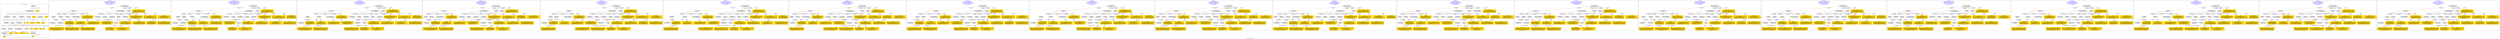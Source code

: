 digraph n0 {
fontcolor="blue"
remincross="true"
label="s15-s-detroit-institute-of-art.json"
subgraph cluster_0 {
label="1-correct model"
n2[style="filled",color="white",fillcolor="lightgray",label="E12_Production1"];
n3[style="filled",color="white",fillcolor="lightgray",label="E21_Person1"];
n4[style="filled",color="white",fillcolor="lightgray",label="E55_Type1"];
n5[style="filled",color="white",fillcolor="lightgray",label="E52_Time-Span3"];
n6[style="filled",color="white",fillcolor="lightgray",label="E69_Death1"];
n7[style="filled",color="white",fillcolor="lightgray",label="E74_Group1"];
n8[style="filled",color="white",fillcolor="lightgray",label="E82_Actor_Appellation1"];
n9[style="filled",color="white",fillcolor="lightgray",label="E67_Birth1"];
n10[shape="plaintext",style="filled",fillcolor="gold",label="artist_uri"];
n11[style="filled",color="white",fillcolor="lightgray",label="E22_Man-Made_Object1"];
n12[style="filled",color="white",fillcolor="lightgray",label="E35_Title1"];
n13[style="filled",color="white",fillcolor="lightgray",label="E8_Acquisition1"];
n14[style="filled",color="white",fillcolor="lightgray",label="E55_Type2"];
n15[shape="plaintext",style="filled",fillcolor="gold",label="provenance"];
n16[style="filled",color="white",fillcolor="lightgray",label="E54_Dimension1"];
n17[shape="plaintext",style="filled",fillcolor="gold",label="object_uri"];
n18[shape="plaintext",style="filled",fillcolor="gold",label="title"];
n19[style="filled",color="white",fillcolor="lightgray",label="E38_Image1"];
n20[shape="plaintext",style="filled",fillcolor="gold",label="imageURL"];
n21[style="filled",color="white",fillcolor="lightgray",label="E52_Time-Span1"];
n22[shape="plaintext",style="filled",fillcolor="gold",label="birth"];
n23[style="filled",color="white",fillcolor="lightgray",label="E52_Time-Span2"];
n24[shape="plaintext",style="filled",fillcolor="gold",label="death"];
n25[shape="plaintext",style="filled",fillcolor="gold",label="date"];
n26[shape="plaintext",style="filled",fillcolor="gold",label="dimensions"];
n27[shape="plaintext",style="filled",fillcolor="gold",label="medium_URI"];
n28[shape="plaintext",style="filled",fillcolor="gold",label="medium"];
n29[shape="plaintext",style="filled",fillcolor="gold",label="classification_URI"];
n30[shape="plaintext",style="filled",fillcolor="gold",label="classification"];
n31[shape="plaintext",style="filled",fillcolor="gold",label="nationality_URI"];
n32[shape="plaintext",style="filled",fillcolor="gold",label="nationality"];
n33[shape="plaintext",style="filled",fillcolor="gold",label="artist_appellation_uri"];
n34[shape="plaintext",style="filled",fillcolor="gold",label="name"];
n35[shape="plaintext",style="filled",fillcolor="gold",label="credit"];
}
subgraph cluster_1 {
label="candidate 0\nlink coherence:0.8484848484848485\nnode coherence:0.9354838709677419\nconfidence:0.4652814052233654\nmapping score:0.5132180550266654\ncost:131.99916\n-precision:0.67-recall:0.67"
n37[style="filled",color="white",fillcolor="lightgray",label="E12_Production1"];
n38[style="filled",color="white",fillcolor="lightgray",label="E55_Type1"];
n39[style="filled",color="white",fillcolor="lightgray",label="E21_Person1"];
n40[style="filled",color="white",fillcolor="lightgray",label="E67_Birth1"];
n41[style="filled",color="white",fillcolor="lightgray",label="E69_Death1"];
n42[style="filled",color="white",fillcolor="lightgray",label="E74_Group1"];
n43[style="filled",color="white",fillcolor="lightgray",label="E82_Actor_Appellation1"];
n44[style="filled",color="white",fillcolor="lightgray",label="E22_Man-Made_Object1"];
n45[style="filled",color="white",fillcolor="lightgray",label="E38_Image1"];
n46[style="filled",color="white",fillcolor="lightgray",label="E54_Dimension1"];
n47[style="filled",color="white",fillcolor="lightgray",label="E55_Type2"];
n48[style="filled",color="white",fillcolor="lightgray",label="E8_Acquisition1"];
n49[style="filled",color="white",fillcolor="lightgray",label="E33_Linguistic_Object1"];
n50[style="filled",color="white",fillcolor="lightgray",label="E55_Type3"];
n51[style="filled",color="white",fillcolor="lightgray",label="E52_Time-Span1"];
n52[style="filled",color="white",fillcolor="lightgray",label="E52_Time-Span3"];
n53[shape="plaintext",style="filled",fillcolor="gold",label="provenance\n[E22_Man-Made_Object,P3_has_note,0.264]\n[E33_Linguistic_Object,P3_has_note,0.255]\n[E8_Acquisition,P3_has_note,0.245]\n[E73_Information_Object,P3_has_note,0.237]"];
n54[shape="plaintext",style="filled",fillcolor="gold",label="nationality_URI\n[E74_Group,classLink,0.646]\n[E55_Type,classLink,0.216]\n[E57_Material,classLink,0.112]\n[E74_Group,label,0.026]"];
n55[shape="plaintext",style="filled",fillcolor="gold",label="imageURL\n[E38_Image,classLink,0.588]\n[E78_Collection,classLink,0.178]\n[E22_Man-Made_Object,classLink,0.158]\n[E21_Person,classLink,0.075]"];
n56[shape="plaintext",style="filled",fillcolor="gold",label="medium_URI\n[E57_Material,classLink,0.411]\n[E55_Type,classLink,0.405]\n[E74_Group,classLink,0.184]\n[E55_Type,label,0.0]"];
n57[shape="plaintext",style="filled",fillcolor="gold",label="classification_URI\n[E55_Type,classLink,0.619]\n[E74_Group,classLink,0.195]\n[E57_Material,classLink,0.174]\n[E31_Document,classLink,0.012]"];
n58[shape="plaintext",style="filled",fillcolor="gold",label="classification\n[E31_Document,classLink,0.349]\n[E55_Type,classLink,0.242]\n[E55_Type,label,0.208]\n[E33_Linguistic_Object,P3_has_note,0.201]"];
n59[shape="plaintext",style="filled",fillcolor="gold",label="credit\n[E30_Right,P3_has_note,0.458]\n[E8_Acquisition,P3_has_note,0.359]\n[E22_Man-Made_Object,P3_has_note,0.094]\n[E33_Linguistic_Object,P3_has_note,0.089]"];
n60[shape="plaintext",style="filled",fillcolor="gold",label="death\n[E52_Time-Span,P82b_end_of_the_end,0.438]\n[E52_Time-Span,P82_at_some_time_within,0.299]\n[E52_Time-Span,P82a_begin_of_the_begin,0.22]\n[E52_Time-Span,label,0.043]"];
n61[shape="plaintext",style="filled",fillcolor="gold",label="name\n[E82_Actor_Appellation,label,0.556]\n[E22_Man-Made_Object,classLink,0.164]\n[E30_Right,P3_has_note,0.153]\n[E22_Man-Made_Object,P3_has_note,0.126]"];
n62[shape="plaintext",style="filled",fillcolor="gold",label="medium\n[E29_Design_or_Procedure,P3_has_note,0.339]\n[E57_Material,label,0.281]\n[E55_Type,label,0.204]\n[E57_Material,classLink,0.175]"];
n63[shape="plaintext",style="filled",fillcolor="gold",label="artist_appellation_uri\n[E82_Actor_Appellation,classLink,0.888]\n[E21_Person,classLink,0.058]\n[E39_Actor,classLink,0.041]\n[E30_Right,P3_has_note,0.013]"];
n64[shape="plaintext",style="filled",fillcolor="gold",label="dimensions\n[E54_Dimension,P3_has_note,0.654]\n[E22_Man-Made_Object,classLink,0.134]\n[E22_Man-Made_Object,P3_has_note,0.118]\n[E34_Inscription,P3_has_note,0.093]"];
n65[shape="plaintext",style="filled",fillcolor="gold",label="artist_uri\n[E21_Person,classLink,0.36]\n[E82_Actor_Appellation,classLink,0.31]\n[E39_Actor,classLink,0.248]\n[E30_Right,P3_has_note,0.081]"];
n66[shape="plaintext",style="filled",fillcolor="gold",label="date\n[E52_Time-Span,P82_at_some_time_within,0.404]\n[E52_Time-Span,P82a_begin_of_the_begin,0.386]\n[E52_Time-Span,P82b_end_of_the_end,0.153]\n[E33_Linguistic_Object,P3_has_note,0.056]"];
n67[shape="plaintext",style="filled",fillcolor="gold",label="birth\n[E52_Time-Span,P82a_begin_of_the_begin,0.505]\n[E52_Time-Span,P82_at_some_time_within,0.358]\n[E52_Time-Span,P82b_end_of_the_end,0.073]\n[E33_Linguistic_Object,P3_has_note,0.063]"];
n68[shape="plaintext",style="filled",fillcolor="gold",label="object_uri\n[E22_Man-Made_Object,classLink,0.861]\n[E22_Man-Made_Object,P3_has_note,0.052]\n[E30_Right,P3_has_note,0.045]\n[E35_Title,label,0.042]"];
n69[shape="plaintext",style="filled",fillcolor="gold",label="title\n[E22_Man-Made_Object,P3_has_note,0.289]\n[E35_Title,label,0.273]\n[E73_Information_Object,P3_has_note,0.245]\n[E33_Linguistic_Object,P3_has_note,0.193]"];
n70[shape="plaintext",style="filled",fillcolor="gold",label="nationality\n[E74_Group,label,0.518]\n[E74_Group,classLink,0.269]\n[E55_Type,label,0.125]\n[E8_Acquisition,P3_has_note,0.088]"];
}
subgraph cluster_2 {
label="candidate 1\nlink coherence:0.8484848484848485\nnode coherence:0.9354838709677419\nconfidence:0.4652814052233654\nmapping score:0.5132180550266654\ncost:131.99918\n-precision:0.64-recall:0.64"
n72[style="filled",color="white",fillcolor="lightgray",label="E12_Production1"];
n73[style="filled",color="white",fillcolor="lightgray",label="E55_Type1"];
n74[style="filled",color="white",fillcolor="lightgray",label="E21_Person1"];
n75[style="filled",color="white",fillcolor="lightgray",label="E67_Birth1"];
n76[style="filled",color="white",fillcolor="lightgray",label="E69_Death1"];
n77[style="filled",color="white",fillcolor="lightgray",label="E74_Group1"];
n78[style="filled",color="white",fillcolor="lightgray",label="E82_Actor_Appellation1"];
n79[style="filled",color="white",fillcolor="lightgray",label="E22_Man-Made_Object1"];
n80[style="filled",color="white",fillcolor="lightgray",label="E38_Image1"];
n81[style="filled",color="white",fillcolor="lightgray",label="E54_Dimension1"];
n82[style="filled",color="white",fillcolor="lightgray",label="E55_Type3"];
n83[style="filled",color="white",fillcolor="lightgray",label="E8_Acquisition1"];
n84[style="filled",color="white",fillcolor="lightgray",label="E33_Linguistic_Object2"];
n85[style="filled",color="white",fillcolor="lightgray",label="E55_Type2"];
n86[style="filled",color="white",fillcolor="lightgray",label="E52_Time-Span1"];
n87[style="filled",color="white",fillcolor="lightgray",label="E52_Time-Span3"];
n88[shape="plaintext",style="filled",fillcolor="gold",label="provenance\n[E22_Man-Made_Object,P3_has_note,0.264]\n[E33_Linguistic_Object,P3_has_note,0.255]\n[E8_Acquisition,P3_has_note,0.245]\n[E73_Information_Object,P3_has_note,0.237]"];
n89[shape="plaintext",style="filled",fillcolor="gold",label="nationality_URI\n[E74_Group,classLink,0.646]\n[E55_Type,classLink,0.216]\n[E57_Material,classLink,0.112]\n[E74_Group,label,0.026]"];
n90[shape="plaintext",style="filled",fillcolor="gold",label="imageURL\n[E38_Image,classLink,0.588]\n[E78_Collection,classLink,0.178]\n[E22_Man-Made_Object,classLink,0.158]\n[E21_Person,classLink,0.075]"];
n91[shape="plaintext",style="filled",fillcolor="gold",label="medium_URI\n[E57_Material,classLink,0.411]\n[E55_Type,classLink,0.405]\n[E74_Group,classLink,0.184]\n[E55_Type,label,0.0]"];
n92[shape="plaintext",style="filled",fillcolor="gold",label="classification_URI\n[E55_Type,classLink,0.619]\n[E74_Group,classLink,0.195]\n[E57_Material,classLink,0.174]\n[E31_Document,classLink,0.012]"];
n93[shape="plaintext",style="filled",fillcolor="gold",label="classification\n[E31_Document,classLink,0.349]\n[E55_Type,classLink,0.242]\n[E55_Type,label,0.208]\n[E33_Linguistic_Object,P3_has_note,0.201]"];
n94[shape="plaintext",style="filled",fillcolor="gold",label="death\n[E52_Time-Span,P82b_end_of_the_end,0.438]\n[E52_Time-Span,P82_at_some_time_within,0.299]\n[E52_Time-Span,P82a_begin_of_the_begin,0.22]\n[E52_Time-Span,label,0.043]"];
n95[shape="plaintext",style="filled",fillcolor="gold",label="name\n[E82_Actor_Appellation,label,0.556]\n[E22_Man-Made_Object,classLink,0.164]\n[E30_Right,P3_has_note,0.153]\n[E22_Man-Made_Object,P3_has_note,0.126]"];
n96[shape="plaintext",style="filled",fillcolor="gold",label="medium\n[E29_Design_or_Procedure,P3_has_note,0.339]\n[E57_Material,label,0.281]\n[E55_Type,label,0.204]\n[E57_Material,classLink,0.175]"];
n97[shape="plaintext",style="filled",fillcolor="gold",label="artist_appellation_uri\n[E82_Actor_Appellation,classLink,0.888]\n[E21_Person,classLink,0.058]\n[E39_Actor,classLink,0.041]\n[E30_Right,P3_has_note,0.013]"];
n98[shape="plaintext",style="filled",fillcolor="gold",label="credit\n[E30_Right,P3_has_note,0.458]\n[E8_Acquisition,P3_has_note,0.359]\n[E22_Man-Made_Object,P3_has_note,0.094]\n[E33_Linguistic_Object,P3_has_note,0.089]"];
n99[shape="plaintext",style="filled",fillcolor="gold",label="dimensions\n[E54_Dimension,P3_has_note,0.654]\n[E22_Man-Made_Object,classLink,0.134]\n[E22_Man-Made_Object,P3_has_note,0.118]\n[E34_Inscription,P3_has_note,0.093]"];
n100[shape="plaintext",style="filled",fillcolor="gold",label="artist_uri\n[E21_Person,classLink,0.36]\n[E82_Actor_Appellation,classLink,0.31]\n[E39_Actor,classLink,0.248]\n[E30_Right,P3_has_note,0.081]"];
n101[shape="plaintext",style="filled",fillcolor="gold",label="date\n[E52_Time-Span,P82_at_some_time_within,0.404]\n[E52_Time-Span,P82a_begin_of_the_begin,0.386]\n[E52_Time-Span,P82b_end_of_the_end,0.153]\n[E33_Linguistic_Object,P3_has_note,0.056]"];
n102[shape="plaintext",style="filled",fillcolor="gold",label="birth\n[E52_Time-Span,P82a_begin_of_the_begin,0.505]\n[E52_Time-Span,P82_at_some_time_within,0.358]\n[E52_Time-Span,P82b_end_of_the_end,0.073]\n[E33_Linguistic_Object,P3_has_note,0.063]"];
n103[shape="plaintext",style="filled",fillcolor="gold",label="object_uri\n[E22_Man-Made_Object,classLink,0.861]\n[E22_Man-Made_Object,P3_has_note,0.052]\n[E30_Right,P3_has_note,0.045]\n[E35_Title,label,0.042]"];
n104[shape="plaintext",style="filled",fillcolor="gold",label="title\n[E22_Man-Made_Object,P3_has_note,0.289]\n[E35_Title,label,0.273]\n[E73_Information_Object,P3_has_note,0.245]\n[E33_Linguistic_Object,P3_has_note,0.193]"];
n105[shape="plaintext",style="filled",fillcolor="gold",label="nationality\n[E74_Group,label,0.518]\n[E74_Group,classLink,0.269]\n[E55_Type,label,0.125]\n[E8_Acquisition,P3_has_note,0.088]"];
}
subgraph cluster_3 {
label="candidate 10\nlink coherence:0.84375\nnode coherence:0.9354838709677419\nconfidence:0.4652814052233654\nmapping score:0.5132180550266654\ncost:130.99921\n-precision:0.66-recall:0.64"
n107[style="filled",color="white",fillcolor="lightgray",label="E12_Production1"];
n108[style="filled",color="white",fillcolor="lightgray",label="E52_Time-Span2"];
n109[style="filled",color="white",fillcolor="lightgray",label="E55_Type1"];
n110[style="filled",color="white",fillcolor="lightgray",label="E21_Person1"];
n111[style="filled",color="white",fillcolor="lightgray",label="E67_Birth1"];
n112[style="filled",color="white",fillcolor="lightgray",label="E74_Group1"];
n113[style="filled",color="white",fillcolor="lightgray",label="E82_Actor_Appellation1"];
n114[style="filled",color="white",fillcolor="lightgray",label="E22_Man-Made_Object1"];
n115[style="filled",color="white",fillcolor="lightgray",label="E38_Image1"];
n116[style="filled",color="white",fillcolor="lightgray",label="E54_Dimension1"];
n117[style="filled",color="white",fillcolor="lightgray",label="E55_Type3"];
n118[style="filled",color="white",fillcolor="lightgray",label="E8_Acquisition1"];
n119[style="filled",color="white",fillcolor="lightgray",label="E33_Linguistic_Object2"];
n120[style="filled",color="white",fillcolor="lightgray",label="E55_Type2"];
n121[style="filled",color="white",fillcolor="lightgray",label="E52_Time-Span1"];
n122[shape="plaintext",style="filled",fillcolor="gold",label="provenance\n[E22_Man-Made_Object,P3_has_note,0.264]\n[E33_Linguistic_Object,P3_has_note,0.255]\n[E8_Acquisition,P3_has_note,0.245]\n[E73_Information_Object,P3_has_note,0.237]"];
n123[shape="plaintext",style="filled",fillcolor="gold",label="nationality_URI\n[E74_Group,classLink,0.646]\n[E55_Type,classLink,0.216]\n[E57_Material,classLink,0.112]\n[E74_Group,label,0.026]"];
n124[shape="plaintext",style="filled",fillcolor="gold",label="imageURL\n[E38_Image,classLink,0.588]\n[E78_Collection,classLink,0.178]\n[E22_Man-Made_Object,classLink,0.158]\n[E21_Person,classLink,0.075]"];
n125[shape="plaintext",style="filled",fillcolor="gold",label="medium_URI\n[E57_Material,classLink,0.411]\n[E55_Type,classLink,0.405]\n[E74_Group,classLink,0.184]\n[E55_Type,label,0.0]"];
n126[shape="plaintext",style="filled",fillcolor="gold",label="classification_URI\n[E55_Type,classLink,0.619]\n[E74_Group,classLink,0.195]\n[E57_Material,classLink,0.174]\n[E31_Document,classLink,0.012]"];
n127[shape="plaintext",style="filled",fillcolor="gold",label="classification\n[E31_Document,classLink,0.349]\n[E55_Type,classLink,0.242]\n[E55_Type,label,0.208]\n[E33_Linguistic_Object,P3_has_note,0.201]"];
n128[shape="plaintext",style="filled",fillcolor="gold",label="death\n[E52_Time-Span,P82b_end_of_the_end,0.438]\n[E52_Time-Span,P82_at_some_time_within,0.299]\n[E52_Time-Span,P82a_begin_of_the_begin,0.22]\n[E52_Time-Span,label,0.043]"];
n129[shape="plaintext",style="filled",fillcolor="gold",label="name\n[E82_Actor_Appellation,label,0.556]\n[E22_Man-Made_Object,classLink,0.164]\n[E30_Right,P3_has_note,0.153]\n[E22_Man-Made_Object,P3_has_note,0.126]"];
n130[shape="plaintext",style="filled",fillcolor="gold",label="medium\n[E29_Design_or_Procedure,P3_has_note,0.339]\n[E57_Material,label,0.281]\n[E55_Type,label,0.204]\n[E57_Material,classLink,0.175]"];
n131[shape="plaintext",style="filled",fillcolor="gold",label="artist_appellation_uri\n[E82_Actor_Appellation,classLink,0.888]\n[E21_Person,classLink,0.058]\n[E39_Actor,classLink,0.041]\n[E30_Right,P3_has_note,0.013]"];
n132[shape="plaintext",style="filled",fillcolor="gold",label="date\n[E52_Time-Span,P82_at_some_time_within,0.404]\n[E52_Time-Span,P82a_begin_of_the_begin,0.386]\n[E52_Time-Span,P82b_end_of_the_end,0.153]\n[E33_Linguistic_Object,P3_has_note,0.056]"];
n133[shape="plaintext",style="filled",fillcolor="gold",label="credit\n[E30_Right,P3_has_note,0.458]\n[E8_Acquisition,P3_has_note,0.359]\n[E22_Man-Made_Object,P3_has_note,0.094]\n[E33_Linguistic_Object,P3_has_note,0.089]"];
n134[shape="plaintext",style="filled",fillcolor="gold",label="dimensions\n[E54_Dimension,P3_has_note,0.654]\n[E22_Man-Made_Object,classLink,0.134]\n[E22_Man-Made_Object,P3_has_note,0.118]\n[E34_Inscription,P3_has_note,0.093]"];
n135[shape="plaintext",style="filled",fillcolor="gold",label="artist_uri\n[E21_Person,classLink,0.36]\n[E82_Actor_Appellation,classLink,0.31]\n[E39_Actor,classLink,0.248]\n[E30_Right,P3_has_note,0.081]"];
n136[shape="plaintext",style="filled",fillcolor="gold",label="birth\n[E52_Time-Span,P82a_begin_of_the_begin,0.505]\n[E52_Time-Span,P82_at_some_time_within,0.358]\n[E52_Time-Span,P82b_end_of_the_end,0.073]\n[E33_Linguistic_Object,P3_has_note,0.063]"];
n137[shape="plaintext",style="filled",fillcolor="gold",label="object_uri\n[E22_Man-Made_Object,classLink,0.861]\n[E22_Man-Made_Object,P3_has_note,0.052]\n[E30_Right,P3_has_note,0.045]\n[E35_Title,label,0.042]"];
n138[shape="plaintext",style="filled",fillcolor="gold",label="title\n[E22_Man-Made_Object,P3_has_note,0.289]\n[E35_Title,label,0.273]\n[E73_Information_Object,P3_has_note,0.245]\n[E33_Linguistic_Object,P3_has_note,0.193]"];
n139[shape="plaintext",style="filled",fillcolor="gold",label="nationality\n[E74_Group,label,0.518]\n[E74_Group,classLink,0.269]\n[E55_Type,label,0.125]\n[E8_Acquisition,P3_has_note,0.088]"];
}
subgraph cluster_4 {
label="candidate 11\nlink coherence:0.84375\nnode coherence:0.9354838709677419\nconfidence:0.4652814052233654\nmapping score:0.5132180550266654\ncost:130.99922\n-precision:0.66-recall:0.64"
n141[style="filled",color="white",fillcolor="lightgray",label="E12_Production1"];
n142[style="filled",color="white",fillcolor="lightgray",label="E52_Time-Span2"];
n143[style="filled",color="white",fillcolor="lightgray",label="E55_Type1"];
n144[style="filled",color="white",fillcolor="lightgray",label="E21_Person1"];
n145[style="filled",color="white",fillcolor="lightgray",label="E67_Birth1"];
n146[style="filled",color="white",fillcolor="lightgray",label="E74_Group1"];
n147[style="filled",color="white",fillcolor="lightgray",label="E82_Actor_Appellation1"];
n148[style="filled",color="white",fillcolor="lightgray",label="E22_Man-Made_Object1"];
n149[style="filled",color="white",fillcolor="lightgray",label="E38_Image1"];
n150[style="filled",color="white",fillcolor="lightgray",label="E54_Dimension1"];
n151[style="filled",color="white",fillcolor="lightgray",label="E8_Acquisition1"];
n152[style="filled",color="white",fillcolor="lightgray",label="E33_Linguistic_Object1"];
n153[style="filled",color="white",fillcolor="lightgray",label="E55_Type2"];
n154[style="filled",color="white",fillcolor="lightgray",label="E55_Type3"];
n155[style="filled",color="white",fillcolor="lightgray",label="E52_Time-Span1"];
n156[shape="plaintext",style="filled",fillcolor="gold",label="provenance\n[E22_Man-Made_Object,P3_has_note,0.264]\n[E33_Linguistic_Object,P3_has_note,0.255]\n[E8_Acquisition,P3_has_note,0.245]\n[E73_Information_Object,P3_has_note,0.237]"];
n157[shape="plaintext",style="filled",fillcolor="gold",label="nationality_URI\n[E74_Group,classLink,0.646]\n[E55_Type,classLink,0.216]\n[E57_Material,classLink,0.112]\n[E74_Group,label,0.026]"];
n158[shape="plaintext",style="filled",fillcolor="gold",label="imageURL\n[E38_Image,classLink,0.588]\n[E78_Collection,classLink,0.178]\n[E22_Man-Made_Object,classLink,0.158]\n[E21_Person,classLink,0.075]"];
n159[shape="plaintext",style="filled",fillcolor="gold",label="medium_URI\n[E57_Material,classLink,0.411]\n[E55_Type,classLink,0.405]\n[E74_Group,classLink,0.184]\n[E55_Type,label,0.0]"];
n160[shape="plaintext",style="filled",fillcolor="gold",label="classification_URI\n[E55_Type,classLink,0.619]\n[E74_Group,classLink,0.195]\n[E57_Material,classLink,0.174]\n[E31_Document,classLink,0.012]"];
n161[shape="plaintext",style="filled",fillcolor="gold",label="classification\n[E31_Document,classLink,0.349]\n[E55_Type,classLink,0.242]\n[E55_Type,label,0.208]\n[E33_Linguistic_Object,P3_has_note,0.201]"];
n162[shape="plaintext",style="filled",fillcolor="gold",label="credit\n[E30_Right,P3_has_note,0.458]\n[E8_Acquisition,P3_has_note,0.359]\n[E22_Man-Made_Object,P3_has_note,0.094]\n[E33_Linguistic_Object,P3_has_note,0.089]"];
n163[shape="plaintext",style="filled",fillcolor="gold",label="death\n[E52_Time-Span,P82b_end_of_the_end,0.438]\n[E52_Time-Span,P82_at_some_time_within,0.299]\n[E52_Time-Span,P82a_begin_of_the_begin,0.22]\n[E52_Time-Span,label,0.043]"];
n164[shape="plaintext",style="filled",fillcolor="gold",label="name\n[E82_Actor_Appellation,label,0.556]\n[E22_Man-Made_Object,classLink,0.164]\n[E30_Right,P3_has_note,0.153]\n[E22_Man-Made_Object,P3_has_note,0.126]"];
n165[shape="plaintext",style="filled",fillcolor="gold",label="medium\n[E29_Design_or_Procedure,P3_has_note,0.339]\n[E57_Material,label,0.281]\n[E55_Type,label,0.204]\n[E57_Material,classLink,0.175]"];
n166[shape="plaintext",style="filled",fillcolor="gold",label="artist_appellation_uri\n[E82_Actor_Appellation,classLink,0.888]\n[E21_Person,classLink,0.058]\n[E39_Actor,classLink,0.041]\n[E30_Right,P3_has_note,0.013]"];
n167[shape="plaintext",style="filled",fillcolor="gold",label="date\n[E52_Time-Span,P82_at_some_time_within,0.404]\n[E52_Time-Span,P82a_begin_of_the_begin,0.386]\n[E52_Time-Span,P82b_end_of_the_end,0.153]\n[E33_Linguistic_Object,P3_has_note,0.056]"];
n168[shape="plaintext",style="filled",fillcolor="gold",label="dimensions\n[E54_Dimension,P3_has_note,0.654]\n[E22_Man-Made_Object,classLink,0.134]\n[E22_Man-Made_Object,P3_has_note,0.118]\n[E34_Inscription,P3_has_note,0.093]"];
n169[shape="plaintext",style="filled",fillcolor="gold",label="artist_uri\n[E21_Person,classLink,0.36]\n[E82_Actor_Appellation,classLink,0.31]\n[E39_Actor,classLink,0.248]\n[E30_Right,P3_has_note,0.081]"];
n170[shape="plaintext",style="filled",fillcolor="gold",label="birth\n[E52_Time-Span,P82a_begin_of_the_begin,0.505]\n[E52_Time-Span,P82_at_some_time_within,0.358]\n[E52_Time-Span,P82b_end_of_the_end,0.073]\n[E33_Linguistic_Object,P3_has_note,0.063]"];
n171[shape="plaintext",style="filled",fillcolor="gold",label="object_uri\n[E22_Man-Made_Object,classLink,0.861]\n[E22_Man-Made_Object,P3_has_note,0.052]\n[E30_Right,P3_has_note,0.045]\n[E35_Title,label,0.042]"];
n172[shape="plaintext",style="filled",fillcolor="gold",label="title\n[E22_Man-Made_Object,P3_has_note,0.289]\n[E35_Title,label,0.273]\n[E73_Information_Object,P3_has_note,0.245]\n[E33_Linguistic_Object,P3_has_note,0.193]"];
n173[shape="plaintext",style="filled",fillcolor="gold",label="nationality\n[E74_Group,label,0.518]\n[E74_Group,classLink,0.269]\n[E55_Type,label,0.125]\n[E8_Acquisition,P3_has_note,0.088]"];
}
subgraph cluster_5 {
label="candidate 12\nlink coherence:0.84375\nnode coherence:0.9354838709677419\nconfidence:0.4647956168135345\nmapping score:0.5130561255567218\ncost:31.99919\n-precision:0.66-recall:0.64"
n175[style="filled",color="white",fillcolor="lightgray",label="E12_Production1"];
n176[style="filled",color="white",fillcolor="lightgray",label="E52_Time-Span2"];
n177[style="filled",color="white",fillcolor="lightgray",label="E55_Type1"];
n178[style="filled",color="white",fillcolor="lightgray",label="E21_Person1"];
n179[style="filled",color="white",fillcolor="lightgray",label="E67_Birth1"];
n180[style="filled",color="white",fillcolor="lightgray",label="E74_Group1"];
n181[style="filled",color="white",fillcolor="lightgray",label="E82_Actor_Appellation1"];
n182[style="filled",color="white",fillcolor="lightgray",label="E22_Man-Made_Object1"];
n183[style="filled",color="white",fillcolor="lightgray",label="E38_Image1"];
n184[style="filled",color="white",fillcolor="lightgray",label="E54_Dimension1"];
n185[style="filled",color="white",fillcolor="lightgray",label="E55_Type2"];
n186[style="filled",color="white",fillcolor="lightgray",label="E8_Acquisition1"];
n187[style="filled",color="white",fillcolor="lightgray",label="E33_Linguistic_Object1"];
n188[style="filled",color="white",fillcolor="lightgray",label="E55_Type3"];
n189[style="filled",color="white",fillcolor="lightgray",label="E52_Time-Span1"];
n190[shape="plaintext",style="filled",fillcolor="gold",label="provenance\n[E22_Man-Made_Object,P3_has_note,0.264]\n[E33_Linguistic_Object,P3_has_note,0.255]\n[E8_Acquisition,P3_has_note,0.245]\n[E73_Information_Object,P3_has_note,0.237]"];
n191[shape="plaintext",style="filled",fillcolor="gold",label="nationality_URI\n[E74_Group,classLink,0.646]\n[E55_Type,classLink,0.216]\n[E57_Material,classLink,0.112]\n[E74_Group,label,0.026]"];
n192[shape="plaintext",style="filled",fillcolor="gold",label="imageURL\n[E38_Image,classLink,0.588]\n[E78_Collection,classLink,0.178]\n[E22_Man-Made_Object,classLink,0.158]\n[E21_Person,classLink,0.075]"];
n193[shape="plaintext",style="filled",fillcolor="gold",label="death\n[E52_Time-Span,P82b_end_of_the_end,0.438]\n[E52_Time-Span,P82_at_some_time_within,0.299]\n[E52_Time-Span,P82a_begin_of_the_begin,0.22]\n[E52_Time-Span,label,0.043]"];
n194[shape="plaintext",style="filled",fillcolor="gold",label="medium_URI\n[E57_Material,classLink,0.411]\n[E55_Type,classLink,0.405]\n[E74_Group,classLink,0.184]\n[E55_Type,label,0.0]"];
n195[shape="plaintext",style="filled",fillcolor="gold",label="classification_URI\n[E55_Type,classLink,0.619]\n[E74_Group,classLink,0.195]\n[E57_Material,classLink,0.174]\n[E31_Document,classLink,0.012]"];
n196[shape="plaintext",style="filled",fillcolor="gold",label="classification\n[E31_Document,classLink,0.349]\n[E55_Type,classLink,0.242]\n[E55_Type,label,0.208]\n[E33_Linguistic_Object,P3_has_note,0.201]"];
n197[shape="plaintext",style="filled",fillcolor="gold",label="credit\n[E30_Right,P3_has_note,0.458]\n[E8_Acquisition,P3_has_note,0.359]\n[E22_Man-Made_Object,P3_has_note,0.094]\n[E33_Linguistic_Object,P3_has_note,0.089]"];
n198[shape="plaintext",style="filled",fillcolor="gold",label="date\n[E52_Time-Span,P82_at_some_time_within,0.404]\n[E52_Time-Span,P82a_begin_of_the_begin,0.386]\n[E52_Time-Span,P82b_end_of_the_end,0.153]\n[E33_Linguistic_Object,P3_has_note,0.056]"];
n199[shape="plaintext",style="filled",fillcolor="gold",label="name\n[E82_Actor_Appellation,label,0.556]\n[E22_Man-Made_Object,classLink,0.164]\n[E30_Right,P3_has_note,0.153]\n[E22_Man-Made_Object,P3_has_note,0.126]"];
n200[shape="plaintext",style="filled",fillcolor="gold",label="medium\n[E29_Design_or_Procedure,P3_has_note,0.339]\n[E57_Material,label,0.281]\n[E55_Type,label,0.204]\n[E57_Material,classLink,0.175]"];
n201[shape="plaintext",style="filled",fillcolor="gold",label="artist_appellation_uri\n[E82_Actor_Appellation,classLink,0.888]\n[E21_Person,classLink,0.058]\n[E39_Actor,classLink,0.041]\n[E30_Right,P3_has_note,0.013]"];
n202[shape="plaintext",style="filled",fillcolor="gold",label="birth\n[E52_Time-Span,P82a_begin_of_the_begin,0.505]\n[E52_Time-Span,P82_at_some_time_within,0.358]\n[E52_Time-Span,P82b_end_of_the_end,0.073]\n[E33_Linguistic_Object,P3_has_note,0.063]"];
n203[shape="plaintext",style="filled",fillcolor="gold",label="dimensions\n[E54_Dimension,P3_has_note,0.654]\n[E22_Man-Made_Object,classLink,0.134]\n[E22_Man-Made_Object,P3_has_note,0.118]\n[E34_Inscription,P3_has_note,0.093]"];
n204[shape="plaintext",style="filled",fillcolor="gold",label="artist_uri\n[E21_Person,classLink,0.36]\n[E82_Actor_Appellation,classLink,0.31]\n[E39_Actor,classLink,0.248]\n[E30_Right,P3_has_note,0.081]"];
n205[shape="plaintext",style="filled",fillcolor="gold",label="object_uri\n[E22_Man-Made_Object,classLink,0.861]\n[E22_Man-Made_Object,P3_has_note,0.052]\n[E30_Right,P3_has_note,0.045]\n[E35_Title,label,0.042]"];
n206[shape="plaintext",style="filled",fillcolor="gold",label="title\n[E22_Man-Made_Object,P3_has_note,0.289]\n[E35_Title,label,0.273]\n[E73_Information_Object,P3_has_note,0.245]\n[E33_Linguistic_Object,P3_has_note,0.193]"];
n207[shape="plaintext",style="filled",fillcolor="gold",label="nationality\n[E74_Group,label,0.518]\n[E74_Group,classLink,0.269]\n[E55_Type,label,0.125]\n[E8_Acquisition,P3_has_note,0.088]"];
}
subgraph cluster_6 {
label="candidate 13\nlink coherence:0.84375\nnode coherence:0.9354838709677419\nconfidence:0.4647956168135345\nmapping score:0.5130561255567218\ncost:31.99921\n-precision:0.62-recall:0.61"
n209[style="filled",color="white",fillcolor="lightgray",label="E12_Production1"];
n210[style="filled",color="white",fillcolor="lightgray",label="E52_Time-Span2"];
n211[style="filled",color="white",fillcolor="lightgray",label="E55_Type1"];
n212[style="filled",color="white",fillcolor="lightgray",label="E21_Person1"];
n213[style="filled",color="white",fillcolor="lightgray",label="E67_Birth1"];
n214[style="filled",color="white",fillcolor="lightgray",label="E74_Group1"];
n215[style="filled",color="white",fillcolor="lightgray",label="E82_Actor_Appellation1"];
n216[style="filled",color="white",fillcolor="lightgray",label="E22_Man-Made_Object1"];
n217[style="filled",color="white",fillcolor="lightgray",label="E38_Image1"];
n218[style="filled",color="white",fillcolor="lightgray",label="E54_Dimension1"];
n219[style="filled",color="white",fillcolor="lightgray",label="E55_Type3"];
n220[style="filled",color="white",fillcolor="lightgray",label="E8_Acquisition1"];
n221[style="filled",color="white",fillcolor="lightgray",label="E33_Linguistic_Object2"];
n222[style="filled",color="white",fillcolor="lightgray",label="E55_Type2"];
n223[style="filled",color="white",fillcolor="lightgray",label="E52_Time-Span1"];
n224[shape="plaintext",style="filled",fillcolor="gold",label="provenance\n[E22_Man-Made_Object,P3_has_note,0.264]\n[E33_Linguistic_Object,P3_has_note,0.255]\n[E8_Acquisition,P3_has_note,0.245]\n[E73_Information_Object,P3_has_note,0.237]"];
n225[shape="plaintext",style="filled",fillcolor="gold",label="nationality_URI\n[E74_Group,classLink,0.646]\n[E55_Type,classLink,0.216]\n[E57_Material,classLink,0.112]\n[E74_Group,label,0.026]"];
n226[shape="plaintext",style="filled",fillcolor="gold",label="imageURL\n[E38_Image,classLink,0.588]\n[E78_Collection,classLink,0.178]\n[E22_Man-Made_Object,classLink,0.158]\n[E21_Person,classLink,0.075]"];
n227[shape="plaintext",style="filled",fillcolor="gold",label="death\n[E52_Time-Span,P82b_end_of_the_end,0.438]\n[E52_Time-Span,P82_at_some_time_within,0.299]\n[E52_Time-Span,P82a_begin_of_the_begin,0.22]\n[E52_Time-Span,label,0.043]"];
n228[shape="plaintext",style="filled",fillcolor="gold",label="medium_URI\n[E57_Material,classLink,0.411]\n[E55_Type,classLink,0.405]\n[E74_Group,classLink,0.184]\n[E55_Type,label,0.0]"];
n229[shape="plaintext",style="filled",fillcolor="gold",label="classification_URI\n[E55_Type,classLink,0.619]\n[E74_Group,classLink,0.195]\n[E57_Material,classLink,0.174]\n[E31_Document,classLink,0.012]"];
n230[shape="plaintext",style="filled",fillcolor="gold",label="classification\n[E31_Document,classLink,0.349]\n[E55_Type,classLink,0.242]\n[E55_Type,label,0.208]\n[E33_Linguistic_Object,P3_has_note,0.201]"];
n231[shape="plaintext",style="filled",fillcolor="gold",label="date\n[E52_Time-Span,P82_at_some_time_within,0.404]\n[E52_Time-Span,P82a_begin_of_the_begin,0.386]\n[E52_Time-Span,P82b_end_of_the_end,0.153]\n[E33_Linguistic_Object,P3_has_note,0.056]"];
n232[shape="plaintext",style="filled",fillcolor="gold",label="name\n[E82_Actor_Appellation,label,0.556]\n[E22_Man-Made_Object,classLink,0.164]\n[E30_Right,P3_has_note,0.153]\n[E22_Man-Made_Object,P3_has_note,0.126]"];
n233[shape="plaintext",style="filled",fillcolor="gold",label="medium\n[E29_Design_or_Procedure,P3_has_note,0.339]\n[E57_Material,label,0.281]\n[E55_Type,label,0.204]\n[E57_Material,classLink,0.175]"];
n234[shape="plaintext",style="filled",fillcolor="gold",label="artist_appellation_uri\n[E82_Actor_Appellation,classLink,0.888]\n[E21_Person,classLink,0.058]\n[E39_Actor,classLink,0.041]\n[E30_Right,P3_has_note,0.013]"];
n235[shape="plaintext",style="filled",fillcolor="gold",label="birth\n[E52_Time-Span,P82a_begin_of_the_begin,0.505]\n[E52_Time-Span,P82_at_some_time_within,0.358]\n[E52_Time-Span,P82b_end_of_the_end,0.073]\n[E33_Linguistic_Object,P3_has_note,0.063]"];
n236[shape="plaintext",style="filled",fillcolor="gold",label="credit\n[E30_Right,P3_has_note,0.458]\n[E8_Acquisition,P3_has_note,0.359]\n[E22_Man-Made_Object,P3_has_note,0.094]\n[E33_Linguistic_Object,P3_has_note,0.089]"];
n237[shape="plaintext",style="filled",fillcolor="gold",label="dimensions\n[E54_Dimension,P3_has_note,0.654]\n[E22_Man-Made_Object,classLink,0.134]\n[E22_Man-Made_Object,P3_has_note,0.118]\n[E34_Inscription,P3_has_note,0.093]"];
n238[shape="plaintext",style="filled",fillcolor="gold",label="artist_uri\n[E21_Person,classLink,0.36]\n[E82_Actor_Appellation,classLink,0.31]\n[E39_Actor,classLink,0.248]\n[E30_Right,P3_has_note,0.081]"];
n239[shape="plaintext",style="filled",fillcolor="gold",label="object_uri\n[E22_Man-Made_Object,classLink,0.861]\n[E22_Man-Made_Object,P3_has_note,0.052]\n[E30_Right,P3_has_note,0.045]\n[E35_Title,label,0.042]"];
n240[shape="plaintext",style="filled",fillcolor="gold",label="title\n[E22_Man-Made_Object,P3_has_note,0.289]\n[E35_Title,label,0.273]\n[E73_Information_Object,P3_has_note,0.245]\n[E33_Linguistic_Object,P3_has_note,0.193]"];
n241[shape="plaintext",style="filled",fillcolor="gold",label="nationality\n[E74_Group,label,0.518]\n[E74_Group,classLink,0.269]\n[E55_Type,label,0.125]\n[E8_Acquisition,P3_has_note,0.088]"];
}
subgraph cluster_7 {
label="candidate 14\nlink coherence:0.84375\nnode coherence:0.9354838709677419\nconfidence:0.4647956168135345\nmapping score:0.5130561255567218\ncost:31.99922\n-precision:0.62-recall:0.61"
n243[style="filled",color="white",fillcolor="lightgray",label="E12_Production1"];
n244[style="filled",color="white",fillcolor="lightgray",label="E52_Time-Span2"];
n245[style="filled",color="white",fillcolor="lightgray",label="E55_Type1"];
n246[style="filled",color="white",fillcolor="lightgray",label="E21_Person1"];
n247[style="filled",color="white",fillcolor="lightgray",label="E67_Birth1"];
n248[style="filled",color="white",fillcolor="lightgray",label="E74_Group1"];
n249[style="filled",color="white",fillcolor="lightgray",label="E82_Actor_Appellation1"];
n250[style="filled",color="white",fillcolor="lightgray",label="E22_Man-Made_Object1"];
n251[style="filled",color="white",fillcolor="lightgray",label="E38_Image1"];
n252[style="filled",color="white",fillcolor="lightgray",label="E54_Dimension1"];
n253[style="filled",color="white",fillcolor="lightgray",label="E8_Acquisition1"];
n254[style="filled",color="white",fillcolor="lightgray",label="E33_Linguistic_Object1"];
n255[style="filled",color="white",fillcolor="lightgray",label="E55_Type2"];
n256[style="filled",color="white",fillcolor="lightgray",label="E55_Type3"];
n257[style="filled",color="white",fillcolor="lightgray",label="E52_Time-Span1"];
n258[shape="plaintext",style="filled",fillcolor="gold",label="provenance\n[E22_Man-Made_Object,P3_has_note,0.264]\n[E33_Linguistic_Object,P3_has_note,0.255]\n[E8_Acquisition,P3_has_note,0.245]\n[E73_Information_Object,P3_has_note,0.237]"];
n259[shape="plaintext",style="filled",fillcolor="gold",label="nationality_URI\n[E74_Group,classLink,0.646]\n[E55_Type,classLink,0.216]\n[E57_Material,classLink,0.112]\n[E74_Group,label,0.026]"];
n260[shape="plaintext",style="filled",fillcolor="gold",label="imageURL\n[E38_Image,classLink,0.588]\n[E78_Collection,classLink,0.178]\n[E22_Man-Made_Object,classLink,0.158]\n[E21_Person,classLink,0.075]"];
n261[shape="plaintext",style="filled",fillcolor="gold",label="death\n[E52_Time-Span,P82b_end_of_the_end,0.438]\n[E52_Time-Span,P82_at_some_time_within,0.299]\n[E52_Time-Span,P82a_begin_of_the_begin,0.22]\n[E52_Time-Span,label,0.043]"];
n262[shape="plaintext",style="filled",fillcolor="gold",label="medium_URI\n[E57_Material,classLink,0.411]\n[E55_Type,classLink,0.405]\n[E74_Group,classLink,0.184]\n[E55_Type,label,0.0]"];
n263[shape="plaintext",style="filled",fillcolor="gold",label="classification_URI\n[E55_Type,classLink,0.619]\n[E74_Group,classLink,0.195]\n[E57_Material,classLink,0.174]\n[E31_Document,classLink,0.012]"];
n264[shape="plaintext",style="filled",fillcolor="gold",label="classification\n[E31_Document,classLink,0.349]\n[E55_Type,classLink,0.242]\n[E55_Type,label,0.208]\n[E33_Linguistic_Object,P3_has_note,0.201]"];
n265[shape="plaintext",style="filled",fillcolor="gold",label="credit\n[E30_Right,P3_has_note,0.458]\n[E8_Acquisition,P3_has_note,0.359]\n[E22_Man-Made_Object,P3_has_note,0.094]\n[E33_Linguistic_Object,P3_has_note,0.089]"];
n266[shape="plaintext",style="filled",fillcolor="gold",label="date\n[E52_Time-Span,P82_at_some_time_within,0.404]\n[E52_Time-Span,P82a_begin_of_the_begin,0.386]\n[E52_Time-Span,P82b_end_of_the_end,0.153]\n[E33_Linguistic_Object,P3_has_note,0.056]"];
n267[shape="plaintext",style="filled",fillcolor="gold",label="name\n[E82_Actor_Appellation,label,0.556]\n[E22_Man-Made_Object,classLink,0.164]\n[E30_Right,P3_has_note,0.153]\n[E22_Man-Made_Object,P3_has_note,0.126]"];
n268[shape="plaintext",style="filled",fillcolor="gold",label="medium\n[E29_Design_or_Procedure,P3_has_note,0.339]\n[E57_Material,label,0.281]\n[E55_Type,label,0.204]\n[E57_Material,classLink,0.175]"];
n269[shape="plaintext",style="filled",fillcolor="gold",label="artist_appellation_uri\n[E82_Actor_Appellation,classLink,0.888]\n[E21_Person,classLink,0.058]\n[E39_Actor,classLink,0.041]\n[E30_Right,P3_has_note,0.013]"];
n270[shape="plaintext",style="filled",fillcolor="gold",label="birth\n[E52_Time-Span,P82a_begin_of_the_begin,0.505]\n[E52_Time-Span,P82_at_some_time_within,0.358]\n[E52_Time-Span,P82b_end_of_the_end,0.073]\n[E33_Linguistic_Object,P3_has_note,0.063]"];
n271[shape="plaintext",style="filled",fillcolor="gold",label="dimensions\n[E54_Dimension,P3_has_note,0.654]\n[E22_Man-Made_Object,classLink,0.134]\n[E22_Man-Made_Object,P3_has_note,0.118]\n[E34_Inscription,P3_has_note,0.093]"];
n272[shape="plaintext",style="filled",fillcolor="gold",label="artist_uri\n[E21_Person,classLink,0.36]\n[E82_Actor_Appellation,classLink,0.31]\n[E39_Actor,classLink,0.248]\n[E30_Right,P3_has_note,0.081]"];
n273[shape="plaintext",style="filled",fillcolor="gold",label="object_uri\n[E22_Man-Made_Object,classLink,0.861]\n[E22_Man-Made_Object,P3_has_note,0.052]\n[E30_Right,P3_has_note,0.045]\n[E35_Title,label,0.042]"];
n274[shape="plaintext",style="filled",fillcolor="gold",label="title\n[E22_Man-Made_Object,P3_has_note,0.289]\n[E35_Title,label,0.273]\n[E73_Information_Object,P3_has_note,0.245]\n[E33_Linguistic_Object,P3_has_note,0.193]"];
n275[shape="plaintext",style="filled",fillcolor="gold",label="nationality\n[E74_Group,label,0.518]\n[E74_Group,classLink,0.269]\n[E55_Type,label,0.125]\n[E8_Acquisition,P3_has_note,0.088]"];
}
subgraph cluster_8 {
label="candidate 15\nlink coherence:0.84375\nnode coherence:0.9354838709677419\nconfidence:0.4647956168135345\nmapping score:0.5130561255567218\ncost:130.99919\n-precision:0.72-recall:0.7"
n277[style="filled",color="white",fillcolor="lightgray",label="E12_Production1"];
n278[style="filled",color="white",fillcolor="lightgray",label="E52_Time-Span2"];
n279[style="filled",color="white",fillcolor="lightgray",label="E55_Type1"];
n280[style="filled",color="white",fillcolor="lightgray",label="E21_Person1"];
n281[style="filled",color="white",fillcolor="lightgray",label="E67_Birth1"];
n282[style="filled",color="white",fillcolor="lightgray",label="E74_Group1"];
n283[style="filled",color="white",fillcolor="lightgray",label="E82_Actor_Appellation1"];
n284[style="filled",color="white",fillcolor="lightgray",label="E22_Man-Made_Object1"];
n285[style="filled",color="white",fillcolor="lightgray",label="E38_Image1"];
n286[style="filled",color="white",fillcolor="lightgray",label="E54_Dimension1"];
n287[style="filled",color="white",fillcolor="lightgray",label="E55_Type2"];
n288[style="filled",color="white",fillcolor="lightgray",label="E8_Acquisition1"];
n289[style="filled",color="white",fillcolor="lightgray",label="E33_Linguistic_Object1"];
n290[style="filled",color="white",fillcolor="lightgray",label="E55_Type3"];
n291[style="filled",color="white",fillcolor="lightgray",label="E52_Time-Span1"];
n292[shape="plaintext",style="filled",fillcolor="gold",label="provenance\n[E22_Man-Made_Object,P3_has_note,0.264]\n[E33_Linguistic_Object,P3_has_note,0.255]\n[E8_Acquisition,P3_has_note,0.245]\n[E73_Information_Object,P3_has_note,0.237]"];
n293[shape="plaintext",style="filled",fillcolor="gold",label="nationality_URI\n[E74_Group,classLink,0.646]\n[E55_Type,classLink,0.216]\n[E57_Material,classLink,0.112]\n[E74_Group,label,0.026]"];
n294[shape="plaintext",style="filled",fillcolor="gold",label="imageURL\n[E38_Image,classLink,0.588]\n[E78_Collection,classLink,0.178]\n[E22_Man-Made_Object,classLink,0.158]\n[E21_Person,classLink,0.075]"];
n295[shape="plaintext",style="filled",fillcolor="gold",label="medium_URI\n[E57_Material,classLink,0.411]\n[E55_Type,classLink,0.405]\n[E74_Group,classLink,0.184]\n[E55_Type,label,0.0]"];
n296[shape="plaintext",style="filled",fillcolor="gold",label="classification_URI\n[E55_Type,classLink,0.619]\n[E74_Group,classLink,0.195]\n[E57_Material,classLink,0.174]\n[E31_Document,classLink,0.012]"];
n297[shape="plaintext",style="filled",fillcolor="gold",label="classification\n[E31_Document,classLink,0.349]\n[E55_Type,classLink,0.242]\n[E55_Type,label,0.208]\n[E33_Linguistic_Object,P3_has_note,0.201]"];
n298[shape="plaintext",style="filled",fillcolor="gold",label="credit\n[E30_Right,P3_has_note,0.458]\n[E8_Acquisition,P3_has_note,0.359]\n[E22_Man-Made_Object,P3_has_note,0.094]\n[E33_Linguistic_Object,P3_has_note,0.089]"];
n299[shape="plaintext",style="filled",fillcolor="gold",label="birth\n[E52_Time-Span,P82a_begin_of_the_begin,0.505]\n[E52_Time-Span,P82_at_some_time_within,0.358]\n[E52_Time-Span,P82b_end_of_the_end,0.073]\n[E33_Linguistic_Object,P3_has_note,0.063]"];
n300[shape="plaintext",style="filled",fillcolor="gold",label="name\n[E82_Actor_Appellation,label,0.556]\n[E22_Man-Made_Object,classLink,0.164]\n[E30_Right,P3_has_note,0.153]\n[E22_Man-Made_Object,P3_has_note,0.126]"];
n301[shape="plaintext",style="filled",fillcolor="gold",label="medium\n[E29_Design_or_Procedure,P3_has_note,0.339]\n[E57_Material,label,0.281]\n[E55_Type,label,0.204]\n[E57_Material,classLink,0.175]"];
n302[shape="plaintext",style="filled",fillcolor="gold",label="artist_appellation_uri\n[E82_Actor_Appellation,classLink,0.888]\n[E21_Person,classLink,0.058]\n[E39_Actor,classLink,0.041]\n[E30_Right,P3_has_note,0.013]"];
n303[shape="plaintext",style="filled",fillcolor="gold",label="date\n[E52_Time-Span,P82_at_some_time_within,0.404]\n[E52_Time-Span,P82a_begin_of_the_begin,0.386]\n[E52_Time-Span,P82b_end_of_the_end,0.153]\n[E33_Linguistic_Object,P3_has_note,0.056]"];
n304[shape="plaintext",style="filled",fillcolor="gold",label="dimensions\n[E54_Dimension,P3_has_note,0.654]\n[E22_Man-Made_Object,classLink,0.134]\n[E22_Man-Made_Object,P3_has_note,0.118]\n[E34_Inscription,P3_has_note,0.093]"];
n305[shape="plaintext",style="filled",fillcolor="gold",label="artist_uri\n[E21_Person,classLink,0.36]\n[E82_Actor_Appellation,classLink,0.31]\n[E39_Actor,classLink,0.248]\n[E30_Right,P3_has_note,0.081]"];
n306[shape="plaintext",style="filled",fillcolor="gold",label="object_uri\n[E22_Man-Made_Object,classLink,0.861]\n[E22_Man-Made_Object,P3_has_note,0.052]\n[E30_Right,P3_has_note,0.045]\n[E35_Title,label,0.042]"];
n307[shape="plaintext",style="filled",fillcolor="gold",label="title\n[E22_Man-Made_Object,P3_has_note,0.289]\n[E35_Title,label,0.273]\n[E73_Information_Object,P3_has_note,0.245]\n[E33_Linguistic_Object,P3_has_note,0.193]"];
n308[shape="plaintext",style="filled",fillcolor="gold",label="nationality\n[E74_Group,label,0.518]\n[E74_Group,classLink,0.269]\n[E55_Type,label,0.125]\n[E8_Acquisition,P3_has_note,0.088]"];
n309[shape="plaintext",style="filled",fillcolor="gold",label="death\n[E52_Time-Span,P82b_end_of_the_end,0.438]\n[E52_Time-Span,P82_at_some_time_within,0.299]\n[E52_Time-Span,P82a_begin_of_the_begin,0.22]\n[E52_Time-Span,label,0.043]"];
}
subgraph cluster_9 {
label="candidate 16\nlink coherence:0.84375\nnode coherence:0.9354838709677419\nconfidence:0.4647956168135345\nmapping score:0.5130561255567218\ncost:130.99921\n-precision:0.69-recall:0.67"
n311[style="filled",color="white",fillcolor="lightgray",label="E12_Production1"];
n312[style="filled",color="white",fillcolor="lightgray",label="E52_Time-Span2"];
n313[style="filled",color="white",fillcolor="lightgray",label="E55_Type1"];
n314[style="filled",color="white",fillcolor="lightgray",label="E21_Person1"];
n315[style="filled",color="white",fillcolor="lightgray",label="E67_Birth1"];
n316[style="filled",color="white",fillcolor="lightgray",label="E74_Group1"];
n317[style="filled",color="white",fillcolor="lightgray",label="E82_Actor_Appellation1"];
n318[style="filled",color="white",fillcolor="lightgray",label="E22_Man-Made_Object1"];
n319[style="filled",color="white",fillcolor="lightgray",label="E38_Image1"];
n320[style="filled",color="white",fillcolor="lightgray",label="E54_Dimension1"];
n321[style="filled",color="white",fillcolor="lightgray",label="E55_Type3"];
n322[style="filled",color="white",fillcolor="lightgray",label="E8_Acquisition1"];
n323[style="filled",color="white",fillcolor="lightgray",label="E33_Linguistic_Object2"];
n324[style="filled",color="white",fillcolor="lightgray",label="E55_Type2"];
n325[style="filled",color="white",fillcolor="lightgray",label="E52_Time-Span1"];
n326[shape="plaintext",style="filled",fillcolor="gold",label="provenance\n[E22_Man-Made_Object,P3_has_note,0.264]\n[E33_Linguistic_Object,P3_has_note,0.255]\n[E8_Acquisition,P3_has_note,0.245]\n[E73_Information_Object,P3_has_note,0.237]"];
n327[shape="plaintext",style="filled",fillcolor="gold",label="nationality_URI\n[E74_Group,classLink,0.646]\n[E55_Type,classLink,0.216]\n[E57_Material,classLink,0.112]\n[E74_Group,label,0.026]"];
n328[shape="plaintext",style="filled",fillcolor="gold",label="imageURL\n[E38_Image,classLink,0.588]\n[E78_Collection,classLink,0.178]\n[E22_Man-Made_Object,classLink,0.158]\n[E21_Person,classLink,0.075]"];
n329[shape="plaintext",style="filled",fillcolor="gold",label="medium_URI\n[E57_Material,classLink,0.411]\n[E55_Type,classLink,0.405]\n[E74_Group,classLink,0.184]\n[E55_Type,label,0.0]"];
n330[shape="plaintext",style="filled",fillcolor="gold",label="classification_URI\n[E55_Type,classLink,0.619]\n[E74_Group,classLink,0.195]\n[E57_Material,classLink,0.174]\n[E31_Document,classLink,0.012]"];
n331[shape="plaintext",style="filled",fillcolor="gold",label="classification\n[E31_Document,classLink,0.349]\n[E55_Type,classLink,0.242]\n[E55_Type,label,0.208]\n[E33_Linguistic_Object,P3_has_note,0.201]"];
n332[shape="plaintext",style="filled",fillcolor="gold",label="birth\n[E52_Time-Span,P82a_begin_of_the_begin,0.505]\n[E52_Time-Span,P82_at_some_time_within,0.358]\n[E52_Time-Span,P82b_end_of_the_end,0.073]\n[E33_Linguistic_Object,P3_has_note,0.063]"];
n333[shape="plaintext",style="filled",fillcolor="gold",label="name\n[E82_Actor_Appellation,label,0.556]\n[E22_Man-Made_Object,classLink,0.164]\n[E30_Right,P3_has_note,0.153]\n[E22_Man-Made_Object,P3_has_note,0.126]"];
n334[shape="plaintext",style="filled",fillcolor="gold",label="medium\n[E29_Design_or_Procedure,P3_has_note,0.339]\n[E57_Material,label,0.281]\n[E55_Type,label,0.204]\n[E57_Material,classLink,0.175]"];
n335[shape="plaintext",style="filled",fillcolor="gold",label="artist_appellation_uri\n[E82_Actor_Appellation,classLink,0.888]\n[E21_Person,classLink,0.058]\n[E39_Actor,classLink,0.041]\n[E30_Right,P3_has_note,0.013]"];
n336[shape="plaintext",style="filled",fillcolor="gold",label="date\n[E52_Time-Span,P82_at_some_time_within,0.404]\n[E52_Time-Span,P82a_begin_of_the_begin,0.386]\n[E52_Time-Span,P82b_end_of_the_end,0.153]\n[E33_Linguistic_Object,P3_has_note,0.056]"];
n337[shape="plaintext",style="filled",fillcolor="gold",label="credit\n[E30_Right,P3_has_note,0.458]\n[E8_Acquisition,P3_has_note,0.359]\n[E22_Man-Made_Object,P3_has_note,0.094]\n[E33_Linguistic_Object,P3_has_note,0.089]"];
n338[shape="plaintext",style="filled",fillcolor="gold",label="dimensions\n[E54_Dimension,P3_has_note,0.654]\n[E22_Man-Made_Object,classLink,0.134]\n[E22_Man-Made_Object,P3_has_note,0.118]\n[E34_Inscription,P3_has_note,0.093]"];
n339[shape="plaintext",style="filled",fillcolor="gold",label="artist_uri\n[E21_Person,classLink,0.36]\n[E82_Actor_Appellation,classLink,0.31]\n[E39_Actor,classLink,0.248]\n[E30_Right,P3_has_note,0.081]"];
n340[shape="plaintext",style="filled",fillcolor="gold",label="object_uri\n[E22_Man-Made_Object,classLink,0.861]\n[E22_Man-Made_Object,P3_has_note,0.052]\n[E30_Right,P3_has_note,0.045]\n[E35_Title,label,0.042]"];
n341[shape="plaintext",style="filled",fillcolor="gold",label="title\n[E22_Man-Made_Object,P3_has_note,0.289]\n[E35_Title,label,0.273]\n[E73_Information_Object,P3_has_note,0.245]\n[E33_Linguistic_Object,P3_has_note,0.193]"];
n342[shape="plaintext",style="filled",fillcolor="gold",label="nationality\n[E74_Group,label,0.518]\n[E74_Group,classLink,0.269]\n[E55_Type,label,0.125]\n[E8_Acquisition,P3_has_note,0.088]"];
n343[shape="plaintext",style="filled",fillcolor="gold",label="death\n[E52_Time-Span,P82b_end_of_the_end,0.438]\n[E52_Time-Span,P82_at_some_time_within,0.299]\n[E52_Time-Span,P82a_begin_of_the_begin,0.22]\n[E52_Time-Span,label,0.043]"];
}
subgraph cluster_10 {
label="candidate 17\nlink coherence:0.84375\nnode coherence:0.9354838709677419\nconfidence:0.4647956168135345\nmapping score:0.5130561255567218\ncost:130.99922\n-precision:0.69-recall:0.67"
n345[style="filled",color="white",fillcolor="lightgray",label="E12_Production1"];
n346[style="filled",color="white",fillcolor="lightgray",label="E52_Time-Span2"];
n347[style="filled",color="white",fillcolor="lightgray",label="E55_Type1"];
n348[style="filled",color="white",fillcolor="lightgray",label="E21_Person1"];
n349[style="filled",color="white",fillcolor="lightgray",label="E67_Birth1"];
n350[style="filled",color="white",fillcolor="lightgray",label="E74_Group1"];
n351[style="filled",color="white",fillcolor="lightgray",label="E82_Actor_Appellation1"];
n352[style="filled",color="white",fillcolor="lightgray",label="E22_Man-Made_Object1"];
n353[style="filled",color="white",fillcolor="lightgray",label="E38_Image1"];
n354[style="filled",color="white",fillcolor="lightgray",label="E54_Dimension1"];
n355[style="filled",color="white",fillcolor="lightgray",label="E8_Acquisition1"];
n356[style="filled",color="white",fillcolor="lightgray",label="E33_Linguistic_Object1"];
n357[style="filled",color="white",fillcolor="lightgray",label="E55_Type2"];
n358[style="filled",color="white",fillcolor="lightgray",label="E55_Type3"];
n359[style="filled",color="white",fillcolor="lightgray",label="E52_Time-Span1"];
n360[shape="plaintext",style="filled",fillcolor="gold",label="provenance\n[E22_Man-Made_Object,P3_has_note,0.264]\n[E33_Linguistic_Object,P3_has_note,0.255]\n[E8_Acquisition,P3_has_note,0.245]\n[E73_Information_Object,P3_has_note,0.237]"];
n361[shape="plaintext",style="filled",fillcolor="gold",label="nationality_URI\n[E74_Group,classLink,0.646]\n[E55_Type,classLink,0.216]\n[E57_Material,classLink,0.112]\n[E74_Group,label,0.026]"];
n362[shape="plaintext",style="filled",fillcolor="gold",label="imageURL\n[E38_Image,classLink,0.588]\n[E78_Collection,classLink,0.178]\n[E22_Man-Made_Object,classLink,0.158]\n[E21_Person,classLink,0.075]"];
n363[shape="plaintext",style="filled",fillcolor="gold",label="medium_URI\n[E57_Material,classLink,0.411]\n[E55_Type,classLink,0.405]\n[E74_Group,classLink,0.184]\n[E55_Type,label,0.0]"];
n364[shape="plaintext",style="filled",fillcolor="gold",label="classification_URI\n[E55_Type,classLink,0.619]\n[E74_Group,classLink,0.195]\n[E57_Material,classLink,0.174]\n[E31_Document,classLink,0.012]"];
n365[shape="plaintext",style="filled",fillcolor="gold",label="classification\n[E31_Document,classLink,0.349]\n[E55_Type,classLink,0.242]\n[E55_Type,label,0.208]\n[E33_Linguistic_Object,P3_has_note,0.201]"];
n366[shape="plaintext",style="filled",fillcolor="gold",label="credit\n[E30_Right,P3_has_note,0.458]\n[E8_Acquisition,P3_has_note,0.359]\n[E22_Man-Made_Object,P3_has_note,0.094]\n[E33_Linguistic_Object,P3_has_note,0.089]"];
n367[shape="plaintext",style="filled",fillcolor="gold",label="birth\n[E52_Time-Span,P82a_begin_of_the_begin,0.505]\n[E52_Time-Span,P82_at_some_time_within,0.358]\n[E52_Time-Span,P82b_end_of_the_end,0.073]\n[E33_Linguistic_Object,P3_has_note,0.063]"];
n368[shape="plaintext",style="filled",fillcolor="gold",label="name\n[E82_Actor_Appellation,label,0.556]\n[E22_Man-Made_Object,classLink,0.164]\n[E30_Right,P3_has_note,0.153]\n[E22_Man-Made_Object,P3_has_note,0.126]"];
n369[shape="plaintext",style="filled",fillcolor="gold",label="medium\n[E29_Design_or_Procedure,P3_has_note,0.339]\n[E57_Material,label,0.281]\n[E55_Type,label,0.204]\n[E57_Material,classLink,0.175]"];
n370[shape="plaintext",style="filled",fillcolor="gold",label="artist_appellation_uri\n[E82_Actor_Appellation,classLink,0.888]\n[E21_Person,classLink,0.058]\n[E39_Actor,classLink,0.041]\n[E30_Right,P3_has_note,0.013]"];
n371[shape="plaintext",style="filled",fillcolor="gold",label="date\n[E52_Time-Span,P82_at_some_time_within,0.404]\n[E52_Time-Span,P82a_begin_of_the_begin,0.386]\n[E52_Time-Span,P82b_end_of_the_end,0.153]\n[E33_Linguistic_Object,P3_has_note,0.056]"];
n372[shape="plaintext",style="filled",fillcolor="gold",label="dimensions\n[E54_Dimension,P3_has_note,0.654]\n[E22_Man-Made_Object,classLink,0.134]\n[E22_Man-Made_Object,P3_has_note,0.118]\n[E34_Inscription,P3_has_note,0.093]"];
n373[shape="plaintext",style="filled",fillcolor="gold",label="artist_uri\n[E21_Person,classLink,0.36]\n[E82_Actor_Appellation,classLink,0.31]\n[E39_Actor,classLink,0.248]\n[E30_Right,P3_has_note,0.081]"];
n374[shape="plaintext",style="filled",fillcolor="gold",label="object_uri\n[E22_Man-Made_Object,classLink,0.861]\n[E22_Man-Made_Object,P3_has_note,0.052]\n[E30_Right,P3_has_note,0.045]\n[E35_Title,label,0.042]"];
n375[shape="plaintext",style="filled",fillcolor="gold",label="title\n[E22_Man-Made_Object,P3_has_note,0.289]\n[E35_Title,label,0.273]\n[E73_Information_Object,P3_has_note,0.245]\n[E33_Linguistic_Object,P3_has_note,0.193]"];
n376[shape="plaintext",style="filled",fillcolor="gold",label="nationality\n[E74_Group,label,0.518]\n[E74_Group,classLink,0.269]\n[E55_Type,label,0.125]\n[E8_Acquisition,P3_has_note,0.088]"];
n377[shape="plaintext",style="filled",fillcolor="gold",label="death\n[E52_Time-Span,P82b_end_of_the_end,0.438]\n[E52_Time-Span,P82_at_some_time_within,0.299]\n[E52_Time-Span,P82a_begin_of_the_begin,0.22]\n[E52_Time-Span,label,0.043]"];
}
subgraph cluster_11 {
label="candidate 18\nlink coherence:0.84375\nnode coherence:0.9\nconfidence:0.46335918986538605\nmapping score:0.5100086188440176\ncost:130.99918\n-precision:0.69-recall:0.67"
n379[style="filled",color="white",fillcolor="lightgray",label="E12_Production1"];
n380[style="filled",color="white",fillcolor="lightgray",label="E55_Type1"];
n381[style="filled",color="white",fillcolor="lightgray",label="E21_Person1"];
n382[style="filled",color="white",fillcolor="lightgray",label="E67_Birth1"];
n383[style="filled",color="white",fillcolor="lightgray",label="E69_Death1"];
n384[style="filled",color="white",fillcolor="lightgray",label="E74_Group1"];
n385[style="filled",color="white",fillcolor="lightgray",label="E82_Actor_Appellation1"];
n386[style="filled",color="white",fillcolor="lightgray",label="E22_Man-Made_Object1"];
n387[style="filled",color="white",fillcolor="lightgray",label="E38_Image1"];
n388[style="filled",color="white",fillcolor="lightgray",label="E54_Dimension1"];
n389[style="filled",color="white",fillcolor="lightgray",label="E8_Acquisition1"];
n390[style="filled",color="white",fillcolor="lightgray",label="E33_Linguistic_Object2"];
n391[style="filled",color="white",fillcolor="lightgray",label="E55_Type2"];
n392[style="filled",color="white",fillcolor="lightgray",label="E52_Time-Span1"];
n393[style="filled",color="white",fillcolor="lightgray",label="E52_Time-Span3"];
n394[shape="plaintext",style="filled",fillcolor="gold",label="provenance\n[E22_Man-Made_Object,P3_has_note,0.264]\n[E33_Linguistic_Object,P3_has_note,0.255]\n[E8_Acquisition,P3_has_note,0.245]\n[E73_Information_Object,P3_has_note,0.237]"];
n395[shape="plaintext",style="filled",fillcolor="gold",label="nationality_URI\n[E74_Group,classLink,0.646]\n[E55_Type,classLink,0.216]\n[E57_Material,classLink,0.112]\n[E74_Group,label,0.026]"];
n396[shape="plaintext",style="filled",fillcolor="gold",label="imageURL\n[E38_Image,classLink,0.588]\n[E78_Collection,classLink,0.178]\n[E22_Man-Made_Object,classLink,0.158]\n[E21_Person,classLink,0.075]"];
n397[shape="plaintext",style="filled",fillcolor="gold",label="classification\n[E31_Document,classLink,0.349]\n[E55_Type,classLink,0.242]\n[E55_Type,label,0.208]\n[E33_Linguistic_Object,P3_has_note,0.201]"];
n398[shape="plaintext",style="filled",fillcolor="gold",label="medium_URI\n[E57_Material,classLink,0.411]\n[E55_Type,classLink,0.405]\n[E74_Group,classLink,0.184]\n[E55_Type,label,0.0]"];
n399[shape="plaintext",style="filled",fillcolor="gold",label="classification_URI\n[E55_Type,classLink,0.619]\n[E74_Group,classLink,0.195]\n[E57_Material,classLink,0.174]\n[E31_Document,classLink,0.012]"];
n400[shape="plaintext",style="filled",fillcolor="gold",label="death\n[E52_Time-Span,P82b_end_of_the_end,0.438]\n[E52_Time-Span,P82_at_some_time_within,0.299]\n[E52_Time-Span,P82a_begin_of_the_begin,0.22]\n[E52_Time-Span,label,0.043]"];
n401[shape="plaintext",style="filled",fillcolor="gold",label="name\n[E82_Actor_Appellation,label,0.556]\n[E22_Man-Made_Object,classLink,0.164]\n[E30_Right,P3_has_note,0.153]\n[E22_Man-Made_Object,P3_has_note,0.126]"];
n402[shape="plaintext",style="filled",fillcolor="gold",label="medium\n[E29_Design_or_Procedure,P3_has_note,0.339]\n[E57_Material,label,0.281]\n[E55_Type,label,0.204]\n[E57_Material,classLink,0.175]"];
n403[shape="plaintext",style="filled",fillcolor="gold",label="artist_appellation_uri\n[E82_Actor_Appellation,classLink,0.888]\n[E21_Person,classLink,0.058]\n[E39_Actor,classLink,0.041]\n[E30_Right,P3_has_note,0.013]"];
n404[shape="plaintext",style="filled",fillcolor="gold",label="credit\n[E30_Right,P3_has_note,0.458]\n[E8_Acquisition,P3_has_note,0.359]\n[E22_Man-Made_Object,P3_has_note,0.094]\n[E33_Linguistic_Object,P3_has_note,0.089]"];
n405[shape="plaintext",style="filled",fillcolor="gold",label="dimensions\n[E54_Dimension,P3_has_note,0.654]\n[E22_Man-Made_Object,classLink,0.134]\n[E22_Man-Made_Object,P3_has_note,0.118]\n[E34_Inscription,P3_has_note,0.093]"];
n406[shape="plaintext",style="filled",fillcolor="gold",label="artist_uri\n[E21_Person,classLink,0.36]\n[E82_Actor_Appellation,classLink,0.31]\n[E39_Actor,classLink,0.248]\n[E30_Right,P3_has_note,0.081]"];
n407[shape="plaintext",style="filled",fillcolor="gold",label="date\n[E52_Time-Span,P82_at_some_time_within,0.404]\n[E52_Time-Span,P82a_begin_of_the_begin,0.386]\n[E52_Time-Span,P82b_end_of_the_end,0.153]\n[E33_Linguistic_Object,P3_has_note,0.056]"];
n408[shape="plaintext",style="filled",fillcolor="gold",label="birth\n[E52_Time-Span,P82a_begin_of_the_begin,0.505]\n[E52_Time-Span,P82_at_some_time_within,0.358]\n[E52_Time-Span,P82b_end_of_the_end,0.073]\n[E33_Linguistic_Object,P3_has_note,0.063]"];
n409[shape="plaintext",style="filled",fillcolor="gold",label="object_uri\n[E22_Man-Made_Object,classLink,0.861]\n[E22_Man-Made_Object,P3_has_note,0.052]\n[E30_Right,P3_has_note,0.045]\n[E35_Title,label,0.042]"];
n410[shape="plaintext",style="filled",fillcolor="gold",label="title\n[E22_Man-Made_Object,P3_has_note,0.289]\n[E35_Title,label,0.273]\n[E73_Information_Object,P3_has_note,0.245]\n[E33_Linguistic_Object,P3_has_note,0.193]"];
n411[shape="plaintext",style="filled",fillcolor="gold",label="nationality\n[E74_Group,label,0.518]\n[E74_Group,classLink,0.269]\n[E55_Type,label,0.125]\n[E8_Acquisition,P3_has_note,0.088]"];
}
subgraph cluster_12 {
label="candidate 19\nlink coherence:0.84375\nnode coherence:0.9354838709677419\nconfidence:0.4630185342856147\nmapping score:0.5124637647140818\ncost:229.99921\n-precision:0.66-recall:0.64"
n413[style="filled",color="white",fillcolor="lightgray",label="E12_Production1"];
n414[style="filled",color="white",fillcolor="lightgray",label="E52_Time-Span2"];
n415[style="filled",color="white",fillcolor="lightgray",label="E55_Type1"];
n416[style="filled",color="white",fillcolor="lightgray",label="E21_Person1"];
n417[style="filled",color="white",fillcolor="lightgray",label="E67_Birth1"];
n418[style="filled",color="white",fillcolor="lightgray",label="E74_Group1"];
n419[style="filled",color="white",fillcolor="lightgray",label="E82_Actor_Appellation1"];
n420[style="filled",color="white",fillcolor="lightgray",label="E22_Man-Made_Object1"];
n421[style="filled",color="white",fillcolor="lightgray",label="E38_Image1"];
n422[style="filled",color="white",fillcolor="lightgray",label="E54_Dimension1"];
n423[style="filled",color="white",fillcolor="lightgray",label="E8_Acquisition1"];
n424[style="filled",color="white",fillcolor="lightgray",label="E33_Linguistic_Object2"];
n425[style="filled",color="white",fillcolor="lightgray",label="E55_Type2"];
n426[style="filled",color="white",fillcolor="lightgray",label="E52_Time-Span1"];
n427[style="filled",color="white",fillcolor="lightgray",label="E33_Linguistic_Object1"];
n428[shape="plaintext",style="filled",fillcolor="gold",label="provenance\n[E22_Man-Made_Object,P3_has_note,0.264]\n[E33_Linguistic_Object,P3_has_note,0.255]\n[E8_Acquisition,P3_has_note,0.245]\n[E73_Information_Object,P3_has_note,0.237]"];
n429[shape="plaintext",style="filled",fillcolor="gold",label="nationality_URI\n[E74_Group,classLink,0.646]\n[E55_Type,classLink,0.216]\n[E57_Material,classLink,0.112]\n[E74_Group,label,0.026]"];
n430[shape="plaintext",style="filled",fillcolor="gold",label="imageURL\n[E38_Image,classLink,0.588]\n[E78_Collection,classLink,0.178]\n[E22_Man-Made_Object,classLink,0.158]\n[E21_Person,classLink,0.075]"];
n431[shape="plaintext",style="filled",fillcolor="gold",label="medium_URI\n[E57_Material,classLink,0.411]\n[E55_Type,classLink,0.405]\n[E74_Group,classLink,0.184]\n[E55_Type,label,0.0]"];
n432[shape="plaintext",style="filled",fillcolor="gold",label="classification_URI\n[E55_Type,classLink,0.619]\n[E74_Group,classLink,0.195]\n[E57_Material,classLink,0.174]\n[E31_Document,classLink,0.012]"];
n433[shape="plaintext",style="filled",fillcolor="gold",label="classification\n[E31_Document,classLink,0.349]\n[E55_Type,classLink,0.242]\n[E55_Type,label,0.208]\n[E33_Linguistic_Object,P3_has_note,0.201]"];
n434[shape="plaintext",style="filled",fillcolor="gold",label="death\n[E52_Time-Span,P82b_end_of_the_end,0.438]\n[E52_Time-Span,P82_at_some_time_within,0.299]\n[E52_Time-Span,P82a_begin_of_the_begin,0.22]\n[E52_Time-Span,label,0.043]"];
n435[shape="plaintext",style="filled",fillcolor="gold",label="name\n[E82_Actor_Appellation,label,0.556]\n[E22_Man-Made_Object,classLink,0.164]\n[E30_Right,P3_has_note,0.153]\n[E22_Man-Made_Object,P3_has_note,0.126]"];
n436[shape="plaintext",style="filled",fillcolor="gold",label="medium\n[E29_Design_or_Procedure,P3_has_note,0.339]\n[E57_Material,label,0.281]\n[E55_Type,label,0.204]\n[E57_Material,classLink,0.175]"];
n437[shape="plaintext",style="filled",fillcolor="gold",label="artist_appellation_uri\n[E82_Actor_Appellation,classLink,0.888]\n[E21_Person,classLink,0.058]\n[E39_Actor,classLink,0.041]\n[E30_Right,P3_has_note,0.013]"];
n438[shape="plaintext",style="filled",fillcolor="gold",label="date\n[E52_Time-Span,P82_at_some_time_within,0.404]\n[E52_Time-Span,P82a_begin_of_the_begin,0.386]\n[E52_Time-Span,P82b_end_of_the_end,0.153]\n[E33_Linguistic_Object,P3_has_note,0.056]"];
n439[shape="plaintext",style="filled",fillcolor="gold",label="credit\n[E30_Right,P3_has_note,0.458]\n[E8_Acquisition,P3_has_note,0.359]\n[E22_Man-Made_Object,P3_has_note,0.094]\n[E33_Linguistic_Object,P3_has_note,0.089]"];
n440[shape="plaintext",style="filled",fillcolor="gold",label="dimensions\n[E54_Dimension,P3_has_note,0.654]\n[E22_Man-Made_Object,classLink,0.134]\n[E22_Man-Made_Object,P3_has_note,0.118]\n[E34_Inscription,P3_has_note,0.093]"];
n441[shape="plaintext",style="filled",fillcolor="gold",label="artist_uri\n[E21_Person,classLink,0.36]\n[E82_Actor_Appellation,classLink,0.31]\n[E39_Actor,classLink,0.248]\n[E30_Right,P3_has_note,0.081]"];
n442[shape="plaintext",style="filled",fillcolor="gold",label="birth\n[E52_Time-Span,P82a_begin_of_the_begin,0.505]\n[E52_Time-Span,P82_at_some_time_within,0.358]\n[E52_Time-Span,P82b_end_of_the_end,0.073]\n[E33_Linguistic_Object,P3_has_note,0.063]"];
n443[shape="plaintext",style="filled",fillcolor="gold",label="object_uri\n[E22_Man-Made_Object,classLink,0.861]\n[E22_Man-Made_Object,P3_has_note,0.052]\n[E30_Right,P3_has_note,0.045]\n[E35_Title,label,0.042]"];
n444[shape="plaintext",style="filled",fillcolor="gold",label="title\n[E22_Man-Made_Object,P3_has_note,0.289]\n[E35_Title,label,0.273]\n[E73_Information_Object,P3_has_note,0.245]\n[E33_Linguistic_Object,P3_has_note,0.193]"];
n445[shape="plaintext",style="filled",fillcolor="gold",label="nationality\n[E74_Group,label,0.518]\n[E74_Group,classLink,0.269]\n[E55_Type,label,0.125]\n[E8_Acquisition,P3_has_note,0.088]"];
}
subgraph cluster_13 {
label="candidate 2\nlink coherence:0.8484848484848485\nnode coherence:0.9354838709677419\nconfidence:0.4652814052233654\nmapping score:0.5132180550266654\ncost:131.99919\n-precision:0.64-recall:0.64"
n447[style="filled",color="white",fillcolor="lightgray",label="E12_Production1"];
n448[style="filled",color="white",fillcolor="lightgray",label="E55_Type1"];
n449[style="filled",color="white",fillcolor="lightgray",label="E21_Person1"];
n450[style="filled",color="white",fillcolor="lightgray",label="E67_Birth1"];
n451[style="filled",color="white",fillcolor="lightgray",label="E69_Death1"];
n452[style="filled",color="white",fillcolor="lightgray",label="E74_Group1"];
n453[style="filled",color="white",fillcolor="lightgray",label="E82_Actor_Appellation1"];
n454[style="filled",color="white",fillcolor="lightgray",label="E22_Man-Made_Object1"];
n455[style="filled",color="white",fillcolor="lightgray",label="E38_Image1"];
n456[style="filled",color="white",fillcolor="lightgray",label="E54_Dimension1"];
n457[style="filled",color="white",fillcolor="lightgray",label="E8_Acquisition1"];
n458[style="filled",color="white",fillcolor="lightgray",label="E33_Linguistic_Object1"];
n459[style="filled",color="white",fillcolor="lightgray",label="E55_Type2"];
n460[style="filled",color="white",fillcolor="lightgray",label="E55_Type3"];
n461[style="filled",color="white",fillcolor="lightgray",label="E52_Time-Span1"];
n462[style="filled",color="white",fillcolor="lightgray",label="E52_Time-Span3"];
n463[shape="plaintext",style="filled",fillcolor="gold",label="provenance\n[E22_Man-Made_Object,P3_has_note,0.264]\n[E33_Linguistic_Object,P3_has_note,0.255]\n[E8_Acquisition,P3_has_note,0.245]\n[E73_Information_Object,P3_has_note,0.237]"];
n464[shape="plaintext",style="filled",fillcolor="gold",label="nationality_URI\n[E74_Group,classLink,0.646]\n[E55_Type,classLink,0.216]\n[E57_Material,classLink,0.112]\n[E74_Group,label,0.026]"];
n465[shape="plaintext",style="filled",fillcolor="gold",label="imageURL\n[E38_Image,classLink,0.588]\n[E78_Collection,classLink,0.178]\n[E22_Man-Made_Object,classLink,0.158]\n[E21_Person,classLink,0.075]"];
n466[shape="plaintext",style="filled",fillcolor="gold",label="medium_URI\n[E57_Material,classLink,0.411]\n[E55_Type,classLink,0.405]\n[E74_Group,classLink,0.184]\n[E55_Type,label,0.0]"];
n467[shape="plaintext",style="filled",fillcolor="gold",label="classification_URI\n[E55_Type,classLink,0.619]\n[E74_Group,classLink,0.195]\n[E57_Material,classLink,0.174]\n[E31_Document,classLink,0.012]"];
n468[shape="plaintext",style="filled",fillcolor="gold",label="classification\n[E31_Document,classLink,0.349]\n[E55_Type,classLink,0.242]\n[E55_Type,label,0.208]\n[E33_Linguistic_Object,P3_has_note,0.201]"];
n469[shape="plaintext",style="filled",fillcolor="gold",label="credit\n[E30_Right,P3_has_note,0.458]\n[E8_Acquisition,P3_has_note,0.359]\n[E22_Man-Made_Object,P3_has_note,0.094]\n[E33_Linguistic_Object,P3_has_note,0.089]"];
n470[shape="plaintext",style="filled",fillcolor="gold",label="death\n[E52_Time-Span,P82b_end_of_the_end,0.438]\n[E52_Time-Span,P82_at_some_time_within,0.299]\n[E52_Time-Span,P82a_begin_of_the_begin,0.22]\n[E52_Time-Span,label,0.043]"];
n471[shape="plaintext",style="filled",fillcolor="gold",label="name\n[E82_Actor_Appellation,label,0.556]\n[E22_Man-Made_Object,classLink,0.164]\n[E30_Right,P3_has_note,0.153]\n[E22_Man-Made_Object,P3_has_note,0.126]"];
n472[shape="plaintext",style="filled",fillcolor="gold",label="medium\n[E29_Design_or_Procedure,P3_has_note,0.339]\n[E57_Material,label,0.281]\n[E55_Type,label,0.204]\n[E57_Material,classLink,0.175]"];
n473[shape="plaintext",style="filled",fillcolor="gold",label="artist_appellation_uri\n[E82_Actor_Appellation,classLink,0.888]\n[E21_Person,classLink,0.058]\n[E39_Actor,classLink,0.041]\n[E30_Right,P3_has_note,0.013]"];
n474[shape="plaintext",style="filled",fillcolor="gold",label="dimensions\n[E54_Dimension,P3_has_note,0.654]\n[E22_Man-Made_Object,classLink,0.134]\n[E22_Man-Made_Object,P3_has_note,0.118]\n[E34_Inscription,P3_has_note,0.093]"];
n475[shape="plaintext",style="filled",fillcolor="gold",label="artist_uri\n[E21_Person,classLink,0.36]\n[E82_Actor_Appellation,classLink,0.31]\n[E39_Actor,classLink,0.248]\n[E30_Right,P3_has_note,0.081]"];
n476[shape="plaintext",style="filled",fillcolor="gold",label="date\n[E52_Time-Span,P82_at_some_time_within,0.404]\n[E52_Time-Span,P82a_begin_of_the_begin,0.386]\n[E52_Time-Span,P82b_end_of_the_end,0.153]\n[E33_Linguistic_Object,P3_has_note,0.056]"];
n477[shape="plaintext",style="filled",fillcolor="gold",label="birth\n[E52_Time-Span,P82a_begin_of_the_begin,0.505]\n[E52_Time-Span,P82_at_some_time_within,0.358]\n[E52_Time-Span,P82b_end_of_the_end,0.073]\n[E33_Linguistic_Object,P3_has_note,0.063]"];
n478[shape="plaintext",style="filled",fillcolor="gold",label="object_uri\n[E22_Man-Made_Object,classLink,0.861]\n[E22_Man-Made_Object,P3_has_note,0.052]\n[E30_Right,P3_has_note,0.045]\n[E35_Title,label,0.042]"];
n479[shape="plaintext",style="filled",fillcolor="gold",label="title\n[E22_Man-Made_Object,P3_has_note,0.289]\n[E35_Title,label,0.273]\n[E73_Information_Object,P3_has_note,0.245]\n[E33_Linguistic_Object,P3_has_note,0.193]"];
n480[shape="plaintext",style="filled",fillcolor="gold",label="nationality\n[E74_Group,label,0.518]\n[E74_Group,classLink,0.269]\n[E55_Type,label,0.125]\n[E8_Acquisition,P3_has_note,0.088]"];
}
subgraph cluster_14 {
label="candidate 3\nlink coherence:0.8484848484848485\nnode coherence:0.9354838709677419\nconfidence:0.4647956168135345\nmapping score:0.5130561255567218\ncost:131.99916\n-precision:0.7-recall:0.7"
n482[style="filled",color="white",fillcolor="lightgray",label="E12_Production1"];
n483[style="filled",color="white",fillcolor="lightgray",label="E55_Type1"];
n484[style="filled",color="white",fillcolor="lightgray",label="E21_Person1"];
n485[style="filled",color="white",fillcolor="lightgray",label="E67_Birth1"];
n486[style="filled",color="white",fillcolor="lightgray",label="E69_Death1"];
n487[style="filled",color="white",fillcolor="lightgray",label="E74_Group1"];
n488[style="filled",color="white",fillcolor="lightgray",label="E82_Actor_Appellation1"];
n489[style="filled",color="white",fillcolor="lightgray",label="E22_Man-Made_Object1"];
n490[style="filled",color="white",fillcolor="lightgray",label="E38_Image1"];
n491[style="filled",color="white",fillcolor="lightgray",label="E54_Dimension1"];
n492[style="filled",color="white",fillcolor="lightgray",label="E55_Type2"];
n493[style="filled",color="white",fillcolor="lightgray",label="E8_Acquisition1"];
n494[style="filled",color="white",fillcolor="lightgray",label="E33_Linguistic_Object1"];
n495[style="filled",color="white",fillcolor="lightgray",label="E55_Type3"];
n496[style="filled",color="white",fillcolor="lightgray",label="E52_Time-Span1"];
n497[style="filled",color="white",fillcolor="lightgray",label="E52_Time-Span3"];
n498[shape="plaintext",style="filled",fillcolor="gold",label="provenance\n[E22_Man-Made_Object,P3_has_note,0.264]\n[E33_Linguistic_Object,P3_has_note,0.255]\n[E8_Acquisition,P3_has_note,0.245]\n[E73_Information_Object,P3_has_note,0.237]"];
n499[shape="plaintext",style="filled",fillcolor="gold",label="nationality_URI\n[E74_Group,classLink,0.646]\n[E55_Type,classLink,0.216]\n[E57_Material,classLink,0.112]\n[E74_Group,label,0.026]"];
n500[shape="plaintext",style="filled",fillcolor="gold",label="imageURL\n[E38_Image,classLink,0.588]\n[E78_Collection,classLink,0.178]\n[E22_Man-Made_Object,classLink,0.158]\n[E21_Person,classLink,0.075]"];
n501[shape="plaintext",style="filled",fillcolor="gold",label="medium_URI\n[E57_Material,classLink,0.411]\n[E55_Type,classLink,0.405]\n[E74_Group,classLink,0.184]\n[E55_Type,label,0.0]"];
n502[shape="plaintext",style="filled",fillcolor="gold",label="classification_URI\n[E55_Type,classLink,0.619]\n[E74_Group,classLink,0.195]\n[E57_Material,classLink,0.174]\n[E31_Document,classLink,0.012]"];
n503[shape="plaintext",style="filled",fillcolor="gold",label="classification\n[E31_Document,classLink,0.349]\n[E55_Type,classLink,0.242]\n[E55_Type,label,0.208]\n[E33_Linguistic_Object,P3_has_note,0.201]"];
n504[shape="plaintext",style="filled",fillcolor="gold",label="credit\n[E30_Right,P3_has_note,0.458]\n[E8_Acquisition,P3_has_note,0.359]\n[E22_Man-Made_Object,P3_has_note,0.094]\n[E33_Linguistic_Object,P3_has_note,0.089]"];
n505[shape="plaintext",style="filled",fillcolor="gold",label="birth\n[E52_Time-Span,P82a_begin_of_the_begin,0.505]\n[E52_Time-Span,P82_at_some_time_within,0.358]\n[E52_Time-Span,P82b_end_of_the_end,0.073]\n[E33_Linguistic_Object,P3_has_note,0.063]"];
n506[shape="plaintext",style="filled",fillcolor="gold",label="name\n[E82_Actor_Appellation,label,0.556]\n[E22_Man-Made_Object,classLink,0.164]\n[E30_Right,P3_has_note,0.153]\n[E22_Man-Made_Object,P3_has_note,0.126]"];
n507[shape="plaintext",style="filled",fillcolor="gold",label="medium\n[E29_Design_or_Procedure,P3_has_note,0.339]\n[E57_Material,label,0.281]\n[E55_Type,label,0.204]\n[E57_Material,classLink,0.175]"];
n508[shape="plaintext",style="filled",fillcolor="gold",label="artist_appellation_uri\n[E82_Actor_Appellation,classLink,0.888]\n[E21_Person,classLink,0.058]\n[E39_Actor,classLink,0.041]\n[E30_Right,P3_has_note,0.013]"];
n509[shape="plaintext",style="filled",fillcolor="gold",label="dimensions\n[E54_Dimension,P3_has_note,0.654]\n[E22_Man-Made_Object,classLink,0.134]\n[E22_Man-Made_Object,P3_has_note,0.118]\n[E34_Inscription,P3_has_note,0.093]"];
n510[shape="plaintext",style="filled",fillcolor="gold",label="artist_uri\n[E21_Person,classLink,0.36]\n[E82_Actor_Appellation,classLink,0.31]\n[E39_Actor,classLink,0.248]\n[E30_Right,P3_has_note,0.081]"];
n511[shape="plaintext",style="filled",fillcolor="gold",label="date\n[E52_Time-Span,P82_at_some_time_within,0.404]\n[E52_Time-Span,P82a_begin_of_the_begin,0.386]\n[E52_Time-Span,P82b_end_of_the_end,0.153]\n[E33_Linguistic_Object,P3_has_note,0.056]"];
n512[shape="plaintext",style="filled",fillcolor="gold",label="object_uri\n[E22_Man-Made_Object,classLink,0.861]\n[E22_Man-Made_Object,P3_has_note,0.052]\n[E30_Right,P3_has_note,0.045]\n[E35_Title,label,0.042]"];
n513[shape="plaintext",style="filled",fillcolor="gold",label="title\n[E22_Man-Made_Object,P3_has_note,0.289]\n[E35_Title,label,0.273]\n[E73_Information_Object,P3_has_note,0.245]\n[E33_Linguistic_Object,P3_has_note,0.193]"];
n514[shape="plaintext",style="filled",fillcolor="gold",label="nationality\n[E74_Group,label,0.518]\n[E74_Group,classLink,0.269]\n[E55_Type,label,0.125]\n[E8_Acquisition,P3_has_note,0.088]"];
n515[shape="plaintext",style="filled",fillcolor="gold",label="death\n[E52_Time-Span,P82b_end_of_the_end,0.438]\n[E52_Time-Span,P82_at_some_time_within,0.299]\n[E52_Time-Span,P82a_begin_of_the_begin,0.22]\n[E52_Time-Span,label,0.043]"];
}
subgraph cluster_15 {
label="candidate 4\nlink coherence:0.8484848484848485\nnode coherence:0.9354838709677419\nconfidence:0.4647956168135345\nmapping score:0.5130561255567218\ncost:131.99918\n-precision:0.67-recall:0.67"
n517[style="filled",color="white",fillcolor="lightgray",label="E12_Production1"];
n518[style="filled",color="white",fillcolor="lightgray",label="E55_Type1"];
n519[style="filled",color="white",fillcolor="lightgray",label="E21_Person1"];
n520[style="filled",color="white",fillcolor="lightgray",label="E67_Birth1"];
n521[style="filled",color="white",fillcolor="lightgray",label="E69_Death1"];
n522[style="filled",color="white",fillcolor="lightgray",label="E74_Group1"];
n523[style="filled",color="white",fillcolor="lightgray",label="E82_Actor_Appellation1"];
n524[style="filled",color="white",fillcolor="lightgray",label="E22_Man-Made_Object1"];
n525[style="filled",color="white",fillcolor="lightgray",label="E38_Image1"];
n526[style="filled",color="white",fillcolor="lightgray",label="E54_Dimension1"];
n527[style="filled",color="white",fillcolor="lightgray",label="E55_Type3"];
n528[style="filled",color="white",fillcolor="lightgray",label="E8_Acquisition1"];
n529[style="filled",color="white",fillcolor="lightgray",label="E33_Linguistic_Object2"];
n530[style="filled",color="white",fillcolor="lightgray",label="E55_Type2"];
n531[style="filled",color="white",fillcolor="lightgray",label="E52_Time-Span1"];
n532[style="filled",color="white",fillcolor="lightgray",label="E52_Time-Span3"];
n533[shape="plaintext",style="filled",fillcolor="gold",label="provenance\n[E22_Man-Made_Object,P3_has_note,0.264]\n[E33_Linguistic_Object,P3_has_note,0.255]\n[E8_Acquisition,P3_has_note,0.245]\n[E73_Information_Object,P3_has_note,0.237]"];
n534[shape="plaintext",style="filled",fillcolor="gold",label="nationality_URI\n[E74_Group,classLink,0.646]\n[E55_Type,classLink,0.216]\n[E57_Material,classLink,0.112]\n[E74_Group,label,0.026]"];
n535[shape="plaintext",style="filled",fillcolor="gold",label="imageURL\n[E38_Image,classLink,0.588]\n[E78_Collection,classLink,0.178]\n[E22_Man-Made_Object,classLink,0.158]\n[E21_Person,classLink,0.075]"];
n536[shape="plaintext",style="filled",fillcolor="gold",label="medium_URI\n[E57_Material,classLink,0.411]\n[E55_Type,classLink,0.405]\n[E74_Group,classLink,0.184]\n[E55_Type,label,0.0]"];
n537[shape="plaintext",style="filled",fillcolor="gold",label="classification_URI\n[E55_Type,classLink,0.619]\n[E74_Group,classLink,0.195]\n[E57_Material,classLink,0.174]\n[E31_Document,classLink,0.012]"];
n538[shape="plaintext",style="filled",fillcolor="gold",label="classification\n[E31_Document,classLink,0.349]\n[E55_Type,classLink,0.242]\n[E55_Type,label,0.208]\n[E33_Linguistic_Object,P3_has_note,0.201]"];
n539[shape="plaintext",style="filled",fillcolor="gold",label="birth\n[E52_Time-Span,P82a_begin_of_the_begin,0.505]\n[E52_Time-Span,P82_at_some_time_within,0.358]\n[E52_Time-Span,P82b_end_of_the_end,0.073]\n[E33_Linguistic_Object,P3_has_note,0.063]"];
n540[shape="plaintext",style="filled",fillcolor="gold",label="name\n[E82_Actor_Appellation,label,0.556]\n[E22_Man-Made_Object,classLink,0.164]\n[E30_Right,P3_has_note,0.153]\n[E22_Man-Made_Object,P3_has_note,0.126]"];
n541[shape="plaintext",style="filled",fillcolor="gold",label="medium\n[E29_Design_or_Procedure,P3_has_note,0.339]\n[E57_Material,label,0.281]\n[E55_Type,label,0.204]\n[E57_Material,classLink,0.175]"];
n542[shape="plaintext",style="filled",fillcolor="gold",label="artist_appellation_uri\n[E82_Actor_Appellation,classLink,0.888]\n[E21_Person,classLink,0.058]\n[E39_Actor,classLink,0.041]\n[E30_Right,P3_has_note,0.013]"];
n543[shape="plaintext",style="filled",fillcolor="gold",label="credit\n[E30_Right,P3_has_note,0.458]\n[E8_Acquisition,P3_has_note,0.359]\n[E22_Man-Made_Object,P3_has_note,0.094]\n[E33_Linguistic_Object,P3_has_note,0.089]"];
n544[shape="plaintext",style="filled",fillcolor="gold",label="dimensions\n[E54_Dimension,P3_has_note,0.654]\n[E22_Man-Made_Object,classLink,0.134]\n[E22_Man-Made_Object,P3_has_note,0.118]\n[E34_Inscription,P3_has_note,0.093]"];
n545[shape="plaintext",style="filled",fillcolor="gold",label="artist_uri\n[E21_Person,classLink,0.36]\n[E82_Actor_Appellation,classLink,0.31]\n[E39_Actor,classLink,0.248]\n[E30_Right,P3_has_note,0.081]"];
n546[shape="plaintext",style="filled",fillcolor="gold",label="date\n[E52_Time-Span,P82_at_some_time_within,0.404]\n[E52_Time-Span,P82a_begin_of_the_begin,0.386]\n[E52_Time-Span,P82b_end_of_the_end,0.153]\n[E33_Linguistic_Object,P3_has_note,0.056]"];
n547[shape="plaintext",style="filled",fillcolor="gold",label="object_uri\n[E22_Man-Made_Object,classLink,0.861]\n[E22_Man-Made_Object,P3_has_note,0.052]\n[E30_Right,P3_has_note,0.045]\n[E35_Title,label,0.042]"];
n548[shape="plaintext",style="filled",fillcolor="gold",label="title\n[E22_Man-Made_Object,P3_has_note,0.289]\n[E35_Title,label,0.273]\n[E73_Information_Object,P3_has_note,0.245]\n[E33_Linguistic_Object,P3_has_note,0.193]"];
n549[shape="plaintext",style="filled",fillcolor="gold",label="nationality\n[E74_Group,label,0.518]\n[E74_Group,classLink,0.269]\n[E55_Type,label,0.125]\n[E8_Acquisition,P3_has_note,0.088]"];
n550[shape="plaintext",style="filled",fillcolor="gold",label="death\n[E52_Time-Span,P82b_end_of_the_end,0.438]\n[E52_Time-Span,P82_at_some_time_within,0.299]\n[E52_Time-Span,P82a_begin_of_the_begin,0.22]\n[E52_Time-Span,label,0.043]"];
}
subgraph cluster_16 {
label="candidate 5\nlink coherence:0.8484848484848485\nnode coherence:0.9354838709677419\nconfidence:0.4647956168135345\nmapping score:0.5130561255567218\ncost:131.99919\n-precision:0.67-recall:0.67"
n552[style="filled",color="white",fillcolor="lightgray",label="E12_Production1"];
n553[style="filled",color="white",fillcolor="lightgray",label="E55_Type1"];
n554[style="filled",color="white",fillcolor="lightgray",label="E21_Person1"];
n555[style="filled",color="white",fillcolor="lightgray",label="E67_Birth1"];
n556[style="filled",color="white",fillcolor="lightgray",label="E69_Death1"];
n557[style="filled",color="white",fillcolor="lightgray",label="E74_Group1"];
n558[style="filled",color="white",fillcolor="lightgray",label="E82_Actor_Appellation1"];
n559[style="filled",color="white",fillcolor="lightgray",label="E22_Man-Made_Object1"];
n560[style="filled",color="white",fillcolor="lightgray",label="E38_Image1"];
n561[style="filled",color="white",fillcolor="lightgray",label="E54_Dimension1"];
n562[style="filled",color="white",fillcolor="lightgray",label="E8_Acquisition1"];
n563[style="filled",color="white",fillcolor="lightgray",label="E33_Linguistic_Object1"];
n564[style="filled",color="white",fillcolor="lightgray",label="E55_Type2"];
n565[style="filled",color="white",fillcolor="lightgray",label="E55_Type3"];
n566[style="filled",color="white",fillcolor="lightgray",label="E52_Time-Span1"];
n567[style="filled",color="white",fillcolor="lightgray",label="E52_Time-Span3"];
n568[shape="plaintext",style="filled",fillcolor="gold",label="provenance\n[E22_Man-Made_Object,P3_has_note,0.264]\n[E33_Linguistic_Object,P3_has_note,0.255]\n[E8_Acquisition,P3_has_note,0.245]\n[E73_Information_Object,P3_has_note,0.237]"];
n569[shape="plaintext",style="filled",fillcolor="gold",label="nationality_URI\n[E74_Group,classLink,0.646]\n[E55_Type,classLink,0.216]\n[E57_Material,classLink,0.112]\n[E74_Group,label,0.026]"];
n570[shape="plaintext",style="filled",fillcolor="gold",label="imageURL\n[E38_Image,classLink,0.588]\n[E78_Collection,classLink,0.178]\n[E22_Man-Made_Object,classLink,0.158]\n[E21_Person,classLink,0.075]"];
n571[shape="plaintext",style="filled",fillcolor="gold",label="medium_URI\n[E57_Material,classLink,0.411]\n[E55_Type,classLink,0.405]\n[E74_Group,classLink,0.184]\n[E55_Type,label,0.0]"];
n572[shape="plaintext",style="filled",fillcolor="gold",label="classification_URI\n[E55_Type,classLink,0.619]\n[E74_Group,classLink,0.195]\n[E57_Material,classLink,0.174]\n[E31_Document,classLink,0.012]"];
n573[shape="plaintext",style="filled",fillcolor="gold",label="classification\n[E31_Document,classLink,0.349]\n[E55_Type,classLink,0.242]\n[E55_Type,label,0.208]\n[E33_Linguistic_Object,P3_has_note,0.201]"];
n574[shape="plaintext",style="filled",fillcolor="gold",label="credit\n[E30_Right,P3_has_note,0.458]\n[E8_Acquisition,P3_has_note,0.359]\n[E22_Man-Made_Object,P3_has_note,0.094]\n[E33_Linguistic_Object,P3_has_note,0.089]"];
n575[shape="plaintext",style="filled",fillcolor="gold",label="birth\n[E52_Time-Span,P82a_begin_of_the_begin,0.505]\n[E52_Time-Span,P82_at_some_time_within,0.358]\n[E52_Time-Span,P82b_end_of_the_end,0.073]\n[E33_Linguistic_Object,P3_has_note,0.063]"];
n576[shape="plaintext",style="filled",fillcolor="gold",label="name\n[E82_Actor_Appellation,label,0.556]\n[E22_Man-Made_Object,classLink,0.164]\n[E30_Right,P3_has_note,0.153]\n[E22_Man-Made_Object,P3_has_note,0.126]"];
n577[shape="plaintext",style="filled",fillcolor="gold",label="medium\n[E29_Design_or_Procedure,P3_has_note,0.339]\n[E57_Material,label,0.281]\n[E55_Type,label,0.204]\n[E57_Material,classLink,0.175]"];
n578[shape="plaintext",style="filled",fillcolor="gold",label="artist_appellation_uri\n[E82_Actor_Appellation,classLink,0.888]\n[E21_Person,classLink,0.058]\n[E39_Actor,classLink,0.041]\n[E30_Right,P3_has_note,0.013]"];
n579[shape="plaintext",style="filled",fillcolor="gold",label="dimensions\n[E54_Dimension,P3_has_note,0.654]\n[E22_Man-Made_Object,classLink,0.134]\n[E22_Man-Made_Object,P3_has_note,0.118]\n[E34_Inscription,P3_has_note,0.093]"];
n580[shape="plaintext",style="filled",fillcolor="gold",label="artist_uri\n[E21_Person,classLink,0.36]\n[E82_Actor_Appellation,classLink,0.31]\n[E39_Actor,classLink,0.248]\n[E30_Right,P3_has_note,0.081]"];
n581[shape="plaintext",style="filled",fillcolor="gold",label="date\n[E52_Time-Span,P82_at_some_time_within,0.404]\n[E52_Time-Span,P82a_begin_of_the_begin,0.386]\n[E52_Time-Span,P82b_end_of_the_end,0.153]\n[E33_Linguistic_Object,P3_has_note,0.056]"];
n582[shape="plaintext",style="filled",fillcolor="gold",label="object_uri\n[E22_Man-Made_Object,classLink,0.861]\n[E22_Man-Made_Object,P3_has_note,0.052]\n[E30_Right,P3_has_note,0.045]\n[E35_Title,label,0.042]"];
n583[shape="plaintext",style="filled",fillcolor="gold",label="title\n[E22_Man-Made_Object,P3_has_note,0.289]\n[E35_Title,label,0.273]\n[E73_Information_Object,P3_has_note,0.245]\n[E33_Linguistic_Object,P3_has_note,0.193]"];
n584[shape="plaintext",style="filled",fillcolor="gold",label="nationality\n[E74_Group,label,0.518]\n[E74_Group,classLink,0.269]\n[E55_Type,label,0.125]\n[E8_Acquisition,P3_has_note,0.088]"];
n585[shape="plaintext",style="filled",fillcolor="gold",label="death\n[E52_Time-Span,P82b_end_of_the_end,0.438]\n[E52_Time-Span,P82_at_some_time_within,0.299]\n[E52_Time-Span,P82a_begin_of_the_begin,0.22]\n[E52_Time-Span,label,0.043]"];
}
subgraph cluster_17 {
label="candidate 6\nlink coherence:0.84375\nnode coherence:0.9354838709677419\nconfidence:0.4652814052233654\nmapping score:0.5132180550266654\ncost:31.99919\n-precision:0.66-recall:0.64"
n587[style="filled",color="white",fillcolor="lightgray",label="E12_Production1"];
n588[style="filled",color="white",fillcolor="lightgray",label="E52_Time-Span2"];
n589[style="filled",color="white",fillcolor="lightgray",label="E55_Type1"];
n590[style="filled",color="white",fillcolor="lightgray",label="E21_Person1"];
n591[style="filled",color="white",fillcolor="lightgray",label="E67_Birth1"];
n592[style="filled",color="white",fillcolor="lightgray",label="E74_Group1"];
n593[style="filled",color="white",fillcolor="lightgray",label="E82_Actor_Appellation1"];
n594[style="filled",color="white",fillcolor="lightgray",label="E22_Man-Made_Object1"];
n595[style="filled",color="white",fillcolor="lightgray",label="E38_Image1"];
n596[style="filled",color="white",fillcolor="lightgray",label="E54_Dimension1"];
n597[style="filled",color="white",fillcolor="lightgray",label="E55_Type2"];
n598[style="filled",color="white",fillcolor="lightgray",label="E8_Acquisition1"];
n599[style="filled",color="white",fillcolor="lightgray",label="E33_Linguistic_Object1"];
n600[style="filled",color="white",fillcolor="lightgray",label="E55_Type3"];
n601[style="filled",color="white",fillcolor="lightgray",label="E52_Time-Span1"];
n602[shape="plaintext",style="filled",fillcolor="gold",label="provenance\n[E22_Man-Made_Object,P3_has_note,0.264]\n[E33_Linguistic_Object,P3_has_note,0.255]\n[E8_Acquisition,P3_has_note,0.245]\n[E73_Information_Object,P3_has_note,0.237]"];
n603[shape="plaintext",style="filled",fillcolor="gold",label="nationality_URI\n[E74_Group,classLink,0.646]\n[E55_Type,classLink,0.216]\n[E57_Material,classLink,0.112]\n[E74_Group,label,0.026]"];
n604[shape="plaintext",style="filled",fillcolor="gold",label="imageURL\n[E38_Image,classLink,0.588]\n[E78_Collection,classLink,0.178]\n[E22_Man-Made_Object,classLink,0.158]\n[E21_Person,classLink,0.075]"];
n605[shape="plaintext",style="filled",fillcolor="gold",label="medium_URI\n[E57_Material,classLink,0.411]\n[E55_Type,classLink,0.405]\n[E74_Group,classLink,0.184]\n[E55_Type,label,0.0]"];
n606[shape="plaintext",style="filled",fillcolor="gold",label="classification_URI\n[E55_Type,classLink,0.619]\n[E74_Group,classLink,0.195]\n[E57_Material,classLink,0.174]\n[E31_Document,classLink,0.012]"];
n607[shape="plaintext",style="filled",fillcolor="gold",label="classification\n[E31_Document,classLink,0.349]\n[E55_Type,classLink,0.242]\n[E55_Type,label,0.208]\n[E33_Linguistic_Object,P3_has_note,0.201]"];
n608[shape="plaintext",style="filled",fillcolor="gold",label="credit\n[E30_Right,P3_has_note,0.458]\n[E8_Acquisition,P3_has_note,0.359]\n[E22_Man-Made_Object,P3_has_note,0.094]\n[E33_Linguistic_Object,P3_has_note,0.089]"];
n609[shape="plaintext",style="filled",fillcolor="gold",label="birth\n[E52_Time-Span,P82a_begin_of_the_begin,0.505]\n[E52_Time-Span,P82_at_some_time_within,0.358]\n[E52_Time-Span,P82b_end_of_the_end,0.073]\n[E33_Linguistic_Object,P3_has_note,0.063]"];
n610[shape="plaintext",style="filled",fillcolor="gold",label="date\n[E52_Time-Span,P82_at_some_time_within,0.404]\n[E52_Time-Span,P82a_begin_of_the_begin,0.386]\n[E52_Time-Span,P82b_end_of_the_end,0.153]\n[E33_Linguistic_Object,P3_has_note,0.056]"];
n611[shape="plaintext",style="filled",fillcolor="gold",label="name\n[E82_Actor_Appellation,label,0.556]\n[E22_Man-Made_Object,classLink,0.164]\n[E30_Right,P3_has_note,0.153]\n[E22_Man-Made_Object,P3_has_note,0.126]"];
n612[shape="plaintext",style="filled",fillcolor="gold",label="medium\n[E29_Design_or_Procedure,P3_has_note,0.339]\n[E57_Material,label,0.281]\n[E55_Type,label,0.204]\n[E57_Material,classLink,0.175]"];
n613[shape="plaintext",style="filled",fillcolor="gold",label="artist_appellation_uri\n[E82_Actor_Appellation,classLink,0.888]\n[E21_Person,classLink,0.058]\n[E39_Actor,classLink,0.041]\n[E30_Right,P3_has_note,0.013]"];
n614[shape="plaintext",style="filled",fillcolor="gold",label="death\n[E52_Time-Span,P82b_end_of_the_end,0.438]\n[E52_Time-Span,P82_at_some_time_within,0.299]\n[E52_Time-Span,P82a_begin_of_the_begin,0.22]\n[E52_Time-Span,label,0.043]"];
n615[shape="plaintext",style="filled",fillcolor="gold",label="dimensions\n[E54_Dimension,P3_has_note,0.654]\n[E22_Man-Made_Object,classLink,0.134]\n[E22_Man-Made_Object,P3_has_note,0.118]\n[E34_Inscription,P3_has_note,0.093]"];
n616[shape="plaintext",style="filled",fillcolor="gold",label="artist_uri\n[E21_Person,classLink,0.36]\n[E82_Actor_Appellation,classLink,0.31]\n[E39_Actor,classLink,0.248]\n[E30_Right,P3_has_note,0.081]"];
n617[shape="plaintext",style="filled",fillcolor="gold",label="object_uri\n[E22_Man-Made_Object,classLink,0.861]\n[E22_Man-Made_Object,P3_has_note,0.052]\n[E30_Right,P3_has_note,0.045]\n[E35_Title,label,0.042]"];
n618[shape="plaintext",style="filled",fillcolor="gold",label="title\n[E22_Man-Made_Object,P3_has_note,0.289]\n[E35_Title,label,0.273]\n[E73_Information_Object,P3_has_note,0.245]\n[E33_Linguistic_Object,P3_has_note,0.193]"];
n619[shape="plaintext",style="filled",fillcolor="gold",label="nationality\n[E74_Group,label,0.518]\n[E74_Group,classLink,0.269]\n[E55_Type,label,0.125]\n[E8_Acquisition,P3_has_note,0.088]"];
}
subgraph cluster_18 {
label="candidate 7\nlink coherence:0.84375\nnode coherence:0.9354838709677419\nconfidence:0.4652814052233654\nmapping score:0.5132180550266654\ncost:31.99921\n-precision:0.62-recall:0.61"
n621[style="filled",color="white",fillcolor="lightgray",label="E12_Production1"];
n622[style="filled",color="white",fillcolor="lightgray",label="E52_Time-Span2"];
n623[style="filled",color="white",fillcolor="lightgray",label="E55_Type1"];
n624[style="filled",color="white",fillcolor="lightgray",label="E21_Person1"];
n625[style="filled",color="white",fillcolor="lightgray",label="E67_Birth1"];
n626[style="filled",color="white",fillcolor="lightgray",label="E74_Group1"];
n627[style="filled",color="white",fillcolor="lightgray",label="E82_Actor_Appellation1"];
n628[style="filled",color="white",fillcolor="lightgray",label="E22_Man-Made_Object1"];
n629[style="filled",color="white",fillcolor="lightgray",label="E38_Image1"];
n630[style="filled",color="white",fillcolor="lightgray",label="E54_Dimension1"];
n631[style="filled",color="white",fillcolor="lightgray",label="E55_Type3"];
n632[style="filled",color="white",fillcolor="lightgray",label="E8_Acquisition1"];
n633[style="filled",color="white",fillcolor="lightgray",label="E33_Linguistic_Object2"];
n634[style="filled",color="white",fillcolor="lightgray",label="E55_Type2"];
n635[style="filled",color="white",fillcolor="lightgray",label="E52_Time-Span1"];
n636[shape="plaintext",style="filled",fillcolor="gold",label="provenance\n[E22_Man-Made_Object,P3_has_note,0.264]\n[E33_Linguistic_Object,P3_has_note,0.255]\n[E8_Acquisition,P3_has_note,0.245]\n[E73_Information_Object,P3_has_note,0.237]"];
n637[shape="plaintext",style="filled",fillcolor="gold",label="nationality_URI\n[E74_Group,classLink,0.646]\n[E55_Type,classLink,0.216]\n[E57_Material,classLink,0.112]\n[E74_Group,label,0.026]"];
n638[shape="plaintext",style="filled",fillcolor="gold",label="imageURL\n[E38_Image,classLink,0.588]\n[E78_Collection,classLink,0.178]\n[E22_Man-Made_Object,classLink,0.158]\n[E21_Person,classLink,0.075]"];
n639[shape="plaintext",style="filled",fillcolor="gold",label="medium_URI\n[E57_Material,classLink,0.411]\n[E55_Type,classLink,0.405]\n[E74_Group,classLink,0.184]\n[E55_Type,label,0.0]"];
n640[shape="plaintext",style="filled",fillcolor="gold",label="classification_URI\n[E55_Type,classLink,0.619]\n[E74_Group,classLink,0.195]\n[E57_Material,classLink,0.174]\n[E31_Document,classLink,0.012]"];
n641[shape="plaintext",style="filled",fillcolor="gold",label="classification\n[E31_Document,classLink,0.349]\n[E55_Type,classLink,0.242]\n[E55_Type,label,0.208]\n[E33_Linguistic_Object,P3_has_note,0.201]"];
n642[shape="plaintext",style="filled",fillcolor="gold",label="birth\n[E52_Time-Span,P82a_begin_of_the_begin,0.505]\n[E52_Time-Span,P82_at_some_time_within,0.358]\n[E52_Time-Span,P82b_end_of_the_end,0.073]\n[E33_Linguistic_Object,P3_has_note,0.063]"];
n643[shape="plaintext",style="filled",fillcolor="gold",label="date\n[E52_Time-Span,P82_at_some_time_within,0.404]\n[E52_Time-Span,P82a_begin_of_the_begin,0.386]\n[E52_Time-Span,P82b_end_of_the_end,0.153]\n[E33_Linguistic_Object,P3_has_note,0.056]"];
n644[shape="plaintext",style="filled",fillcolor="gold",label="name\n[E82_Actor_Appellation,label,0.556]\n[E22_Man-Made_Object,classLink,0.164]\n[E30_Right,P3_has_note,0.153]\n[E22_Man-Made_Object,P3_has_note,0.126]"];
n645[shape="plaintext",style="filled",fillcolor="gold",label="medium\n[E29_Design_or_Procedure,P3_has_note,0.339]\n[E57_Material,label,0.281]\n[E55_Type,label,0.204]\n[E57_Material,classLink,0.175]"];
n646[shape="plaintext",style="filled",fillcolor="gold",label="artist_appellation_uri\n[E82_Actor_Appellation,classLink,0.888]\n[E21_Person,classLink,0.058]\n[E39_Actor,classLink,0.041]\n[E30_Right,P3_has_note,0.013]"];
n647[shape="plaintext",style="filled",fillcolor="gold",label="death\n[E52_Time-Span,P82b_end_of_the_end,0.438]\n[E52_Time-Span,P82_at_some_time_within,0.299]\n[E52_Time-Span,P82a_begin_of_the_begin,0.22]\n[E52_Time-Span,label,0.043]"];
n648[shape="plaintext",style="filled",fillcolor="gold",label="credit\n[E30_Right,P3_has_note,0.458]\n[E8_Acquisition,P3_has_note,0.359]\n[E22_Man-Made_Object,P3_has_note,0.094]\n[E33_Linguistic_Object,P3_has_note,0.089]"];
n649[shape="plaintext",style="filled",fillcolor="gold",label="dimensions\n[E54_Dimension,P3_has_note,0.654]\n[E22_Man-Made_Object,classLink,0.134]\n[E22_Man-Made_Object,P3_has_note,0.118]\n[E34_Inscription,P3_has_note,0.093]"];
n650[shape="plaintext",style="filled",fillcolor="gold",label="artist_uri\n[E21_Person,classLink,0.36]\n[E82_Actor_Appellation,classLink,0.31]\n[E39_Actor,classLink,0.248]\n[E30_Right,P3_has_note,0.081]"];
n651[shape="plaintext",style="filled",fillcolor="gold",label="object_uri\n[E22_Man-Made_Object,classLink,0.861]\n[E22_Man-Made_Object,P3_has_note,0.052]\n[E30_Right,P3_has_note,0.045]\n[E35_Title,label,0.042]"];
n652[shape="plaintext",style="filled",fillcolor="gold",label="title\n[E22_Man-Made_Object,P3_has_note,0.289]\n[E35_Title,label,0.273]\n[E73_Information_Object,P3_has_note,0.245]\n[E33_Linguistic_Object,P3_has_note,0.193]"];
n653[shape="plaintext",style="filled",fillcolor="gold",label="nationality\n[E74_Group,label,0.518]\n[E74_Group,classLink,0.269]\n[E55_Type,label,0.125]\n[E8_Acquisition,P3_has_note,0.088]"];
}
subgraph cluster_19 {
label="candidate 8\nlink coherence:0.84375\nnode coherence:0.9354838709677419\nconfidence:0.4652814052233654\nmapping score:0.5132180550266654\ncost:31.99922\n-precision:0.62-recall:0.61"
n655[style="filled",color="white",fillcolor="lightgray",label="E12_Production1"];
n656[style="filled",color="white",fillcolor="lightgray",label="E52_Time-Span2"];
n657[style="filled",color="white",fillcolor="lightgray",label="E55_Type1"];
n658[style="filled",color="white",fillcolor="lightgray",label="E21_Person1"];
n659[style="filled",color="white",fillcolor="lightgray",label="E67_Birth1"];
n660[style="filled",color="white",fillcolor="lightgray",label="E74_Group1"];
n661[style="filled",color="white",fillcolor="lightgray",label="E82_Actor_Appellation1"];
n662[style="filled",color="white",fillcolor="lightgray",label="E22_Man-Made_Object1"];
n663[style="filled",color="white",fillcolor="lightgray",label="E38_Image1"];
n664[style="filled",color="white",fillcolor="lightgray",label="E54_Dimension1"];
n665[style="filled",color="white",fillcolor="lightgray",label="E8_Acquisition1"];
n666[style="filled",color="white",fillcolor="lightgray",label="E33_Linguistic_Object1"];
n667[style="filled",color="white",fillcolor="lightgray",label="E55_Type2"];
n668[style="filled",color="white",fillcolor="lightgray",label="E55_Type3"];
n669[style="filled",color="white",fillcolor="lightgray",label="E52_Time-Span1"];
n670[shape="plaintext",style="filled",fillcolor="gold",label="provenance\n[E22_Man-Made_Object,P3_has_note,0.264]\n[E33_Linguistic_Object,P3_has_note,0.255]\n[E8_Acquisition,P3_has_note,0.245]\n[E73_Information_Object,P3_has_note,0.237]"];
n671[shape="plaintext",style="filled",fillcolor="gold",label="nationality_URI\n[E74_Group,classLink,0.646]\n[E55_Type,classLink,0.216]\n[E57_Material,classLink,0.112]\n[E74_Group,label,0.026]"];
n672[shape="plaintext",style="filled",fillcolor="gold",label="imageURL\n[E38_Image,classLink,0.588]\n[E78_Collection,classLink,0.178]\n[E22_Man-Made_Object,classLink,0.158]\n[E21_Person,classLink,0.075]"];
n673[shape="plaintext",style="filled",fillcolor="gold",label="medium_URI\n[E57_Material,classLink,0.411]\n[E55_Type,classLink,0.405]\n[E74_Group,classLink,0.184]\n[E55_Type,label,0.0]"];
n674[shape="plaintext",style="filled",fillcolor="gold",label="classification_URI\n[E55_Type,classLink,0.619]\n[E74_Group,classLink,0.195]\n[E57_Material,classLink,0.174]\n[E31_Document,classLink,0.012]"];
n675[shape="plaintext",style="filled",fillcolor="gold",label="classification\n[E31_Document,classLink,0.349]\n[E55_Type,classLink,0.242]\n[E55_Type,label,0.208]\n[E33_Linguistic_Object,P3_has_note,0.201]"];
n676[shape="plaintext",style="filled",fillcolor="gold",label="credit\n[E30_Right,P3_has_note,0.458]\n[E8_Acquisition,P3_has_note,0.359]\n[E22_Man-Made_Object,P3_has_note,0.094]\n[E33_Linguistic_Object,P3_has_note,0.089]"];
n677[shape="plaintext",style="filled",fillcolor="gold",label="birth\n[E52_Time-Span,P82a_begin_of_the_begin,0.505]\n[E52_Time-Span,P82_at_some_time_within,0.358]\n[E52_Time-Span,P82b_end_of_the_end,0.073]\n[E33_Linguistic_Object,P3_has_note,0.063]"];
n678[shape="plaintext",style="filled",fillcolor="gold",label="date\n[E52_Time-Span,P82_at_some_time_within,0.404]\n[E52_Time-Span,P82a_begin_of_the_begin,0.386]\n[E52_Time-Span,P82b_end_of_the_end,0.153]\n[E33_Linguistic_Object,P3_has_note,0.056]"];
n679[shape="plaintext",style="filled",fillcolor="gold",label="name\n[E82_Actor_Appellation,label,0.556]\n[E22_Man-Made_Object,classLink,0.164]\n[E30_Right,P3_has_note,0.153]\n[E22_Man-Made_Object,P3_has_note,0.126]"];
n680[shape="plaintext",style="filled",fillcolor="gold",label="medium\n[E29_Design_or_Procedure,P3_has_note,0.339]\n[E57_Material,label,0.281]\n[E55_Type,label,0.204]\n[E57_Material,classLink,0.175]"];
n681[shape="plaintext",style="filled",fillcolor="gold",label="artist_appellation_uri\n[E82_Actor_Appellation,classLink,0.888]\n[E21_Person,classLink,0.058]\n[E39_Actor,classLink,0.041]\n[E30_Right,P3_has_note,0.013]"];
n682[shape="plaintext",style="filled",fillcolor="gold",label="death\n[E52_Time-Span,P82b_end_of_the_end,0.438]\n[E52_Time-Span,P82_at_some_time_within,0.299]\n[E52_Time-Span,P82a_begin_of_the_begin,0.22]\n[E52_Time-Span,label,0.043]"];
n683[shape="plaintext",style="filled",fillcolor="gold",label="dimensions\n[E54_Dimension,P3_has_note,0.654]\n[E22_Man-Made_Object,classLink,0.134]\n[E22_Man-Made_Object,P3_has_note,0.118]\n[E34_Inscription,P3_has_note,0.093]"];
n684[shape="plaintext",style="filled",fillcolor="gold",label="artist_uri\n[E21_Person,classLink,0.36]\n[E82_Actor_Appellation,classLink,0.31]\n[E39_Actor,classLink,0.248]\n[E30_Right,P3_has_note,0.081]"];
n685[shape="plaintext",style="filled",fillcolor="gold",label="object_uri\n[E22_Man-Made_Object,classLink,0.861]\n[E22_Man-Made_Object,P3_has_note,0.052]\n[E30_Right,P3_has_note,0.045]\n[E35_Title,label,0.042]"];
n686[shape="plaintext",style="filled",fillcolor="gold",label="title\n[E22_Man-Made_Object,P3_has_note,0.289]\n[E35_Title,label,0.273]\n[E73_Information_Object,P3_has_note,0.245]\n[E33_Linguistic_Object,P3_has_note,0.193]"];
n687[shape="plaintext",style="filled",fillcolor="gold",label="nationality\n[E74_Group,label,0.518]\n[E74_Group,classLink,0.269]\n[E55_Type,label,0.125]\n[E8_Acquisition,P3_has_note,0.088]"];
}
subgraph cluster_20 {
label="candidate 9\nlink coherence:0.84375\nnode coherence:0.9354838709677419\nconfidence:0.4652814052233654\nmapping score:0.5132180550266654\ncost:130.99919\n-precision:0.69-recall:0.67"
n689[style="filled",color="white",fillcolor="lightgray",label="E12_Production1"];
n690[style="filled",color="white",fillcolor="lightgray",label="E52_Time-Span2"];
n691[style="filled",color="white",fillcolor="lightgray",label="E55_Type1"];
n692[style="filled",color="white",fillcolor="lightgray",label="E21_Person1"];
n693[style="filled",color="white",fillcolor="lightgray",label="E67_Birth1"];
n694[style="filled",color="white",fillcolor="lightgray",label="E74_Group1"];
n695[style="filled",color="white",fillcolor="lightgray",label="E82_Actor_Appellation1"];
n696[style="filled",color="white",fillcolor="lightgray",label="E22_Man-Made_Object1"];
n697[style="filled",color="white",fillcolor="lightgray",label="E38_Image1"];
n698[style="filled",color="white",fillcolor="lightgray",label="E54_Dimension1"];
n699[style="filled",color="white",fillcolor="lightgray",label="E55_Type2"];
n700[style="filled",color="white",fillcolor="lightgray",label="E8_Acquisition1"];
n701[style="filled",color="white",fillcolor="lightgray",label="E33_Linguistic_Object1"];
n702[style="filled",color="white",fillcolor="lightgray",label="E55_Type3"];
n703[style="filled",color="white",fillcolor="lightgray",label="E52_Time-Span1"];
n704[shape="plaintext",style="filled",fillcolor="gold",label="provenance\n[E22_Man-Made_Object,P3_has_note,0.264]\n[E33_Linguistic_Object,P3_has_note,0.255]\n[E8_Acquisition,P3_has_note,0.245]\n[E73_Information_Object,P3_has_note,0.237]"];
n705[shape="plaintext",style="filled",fillcolor="gold",label="nationality_URI\n[E74_Group,classLink,0.646]\n[E55_Type,classLink,0.216]\n[E57_Material,classLink,0.112]\n[E74_Group,label,0.026]"];
n706[shape="plaintext",style="filled",fillcolor="gold",label="imageURL\n[E38_Image,classLink,0.588]\n[E78_Collection,classLink,0.178]\n[E22_Man-Made_Object,classLink,0.158]\n[E21_Person,classLink,0.075]"];
n707[shape="plaintext",style="filled",fillcolor="gold",label="medium_URI\n[E57_Material,classLink,0.411]\n[E55_Type,classLink,0.405]\n[E74_Group,classLink,0.184]\n[E55_Type,label,0.0]"];
n708[shape="plaintext",style="filled",fillcolor="gold",label="classification_URI\n[E55_Type,classLink,0.619]\n[E74_Group,classLink,0.195]\n[E57_Material,classLink,0.174]\n[E31_Document,classLink,0.012]"];
n709[shape="plaintext",style="filled",fillcolor="gold",label="classification\n[E31_Document,classLink,0.349]\n[E55_Type,classLink,0.242]\n[E55_Type,label,0.208]\n[E33_Linguistic_Object,P3_has_note,0.201]"];
n710[shape="plaintext",style="filled",fillcolor="gold",label="credit\n[E30_Right,P3_has_note,0.458]\n[E8_Acquisition,P3_has_note,0.359]\n[E22_Man-Made_Object,P3_has_note,0.094]\n[E33_Linguistic_Object,P3_has_note,0.089]"];
n711[shape="plaintext",style="filled",fillcolor="gold",label="death\n[E52_Time-Span,P82b_end_of_the_end,0.438]\n[E52_Time-Span,P82_at_some_time_within,0.299]\n[E52_Time-Span,P82a_begin_of_the_begin,0.22]\n[E52_Time-Span,label,0.043]"];
n712[shape="plaintext",style="filled",fillcolor="gold",label="name\n[E82_Actor_Appellation,label,0.556]\n[E22_Man-Made_Object,classLink,0.164]\n[E30_Right,P3_has_note,0.153]\n[E22_Man-Made_Object,P3_has_note,0.126]"];
n713[shape="plaintext",style="filled",fillcolor="gold",label="medium\n[E29_Design_or_Procedure,P3_has_note,0.339]\n[E57_Material,label,0.281]\n[E55_Type,label,0.204]\n[E57_Material,classLink,0.175]"];
n714[shape="plaintext",style="filled",fillcolor="gold",label="artist_appellation_uri\n[E82_Actor_Appellation,classLink,0.888]\n[E21_Person,classLink,0.058]\n[E39_Actor,classLink,0.041]\n[E30_Right,P3_has_note,0.013]"];
n715[shape="plaintext",style="filled",fillcolor="gold",label="date\n[E52_Time-Span,P82_at_some_time_within,0.404]\n[E52_Time-Span,P82a_begin_of_the_begin,0.386]\n[E52_Time-Span,P82b_end_of_the_end,0.153]\n[E33_Linguistic_Object,P3_has_note,0.056]"];
n716[shape="plaintext",style="filled",fillcolor="gold",label="dimensions\n[E54_Dimension,P3_has_note,0.654]\n[E22_Man-Made_Object,classLink,0.134]\n[E22_Man-Made_Object,P3_has_note,0.118]\n[E34_Inscription,P3_has_note,0.093]"];
n717[shape="plaintext",style="filled",fillcolor="gold",label="artist_uri\n[E21_Person,classLink,0.36]\n[E82_Actor_Appellation,classLink,0.31]\n[E39_Actor,classLink,0.248]\n[E30_Right,P3_has_note,0.081]"];
n718[shape="plaintext",style="filled",fillcolor="gold",label="birth\n[E52_Time-Span,P82a_begin_of_the_begin,0.505]\n[E52_Time-Span,P82_at_some_time_within,0.358]\n[E52_Time-Span,P82b_end_of_the_end,0.073]\n[E33_Linguistic_Object,P3_has_note,0.063]"];
n719[shape="plaintext",style="filled",fillcolor="gold",label="object_uri\n[E22_Man-Made_Object,classLink,0.861]\n[E22_Man-Made_Object,P3_has_note,0.052]\n[E30_Right,P3_has_note,0.045]\n[E35_Title,label,0.042]"];
n720[shape="plaintext",style="filled",fillcolor="gold",label="title\n[E22_Man-Made_Object,P3_has_note,0.289]\n[E35_Title,label,0.273]\n[E73_Information_Object,P3_has_note,0.245]\n[E33_Linguistic_Object,P3_has_note,0.193]"];
n721[shape="plaintext",style="filled",fillcolor="gold",label="nationality\n[E74_Group,label,0.518]\n[E74_Group,classLink,0.269]\n[E55_Type,label,0.125]\n[E8_Acquisition,P3_has_note,0.088]"];
}
n2 -> n3[color="brown",fontcolor="black",label="P14_carried_out_by"]
n2 -> n4[color="brown",fontcolor="black",label="P32_used_general_technique"]
n2 -> n5[color="brown",fontcolor="black",label="P4_has_time-span"]
n3 -> n6[color="brown",fontcolor="black",label="P100i_died_in"]
n3 -> n7[color="brown",fontcolor="black",label="P107i_is_current_or_former_member_of"]
n3 -> n8[color="brown",fontcolor="black",label="P131_is_identified_by"]
n3 -> n9[color="brown",fontcolor="black",label="P98i_was_born"]
n3 -> n10[color="brown",fontcolor="black",label="classLink"]
n11 -> n12[color="brown",fontcolor="black",label="P102_has_title"]
n11 -> n2[color="brown",fontcolor="black",label="P108i_was_produced_by"]
n11 -> n13[color="brown",fontcolor="black",label="P24i_changed_ownership_through"]
n11 -> n14[color="brown",fontcolor="black",label="P2_has_type"]
n11 -> n15[color="brown",fontcolor="black",label="P3_has_note"]
n11 -> n16[color="brown",fontcolor="black",label="P43_has_dimension"]
n11 -> n17[color="brown",fontcolor="black",label="classLink"]
n12 -> n18[color="brown",fontcolor="black",label="label"]
n19 -> n11[color="brown",fontcolor="black",label="P138_represents"]
n19 -> n20[color="brown",fontcolor="black",label="classLink"]
n21 -> n22[color="brown",fontcolor="black",label="P82_at_some_time_within"]
n23 -> n24[color="brown",fontcolor="black",label="P82_at_some_time_within"]
n5 -> n25[color="brown",fontcolor="black",label="P82_at_some_time_within"]
n16 -> n26[color="brown",fontcolor="black",label="P3_has_note"]
n4 -> n27[color="brown",fontcolor="black",label="classLink"]
n4 -> n28[color="brown",fontcolor="black",label="label"]
n14 -> n29[color="brown",fontcolor="black",label="classLink"]
n14 -> n30[color="brown",fontcolor="black",label="label"]
n9 -> n21[color="brown",fontcolor="black",label="P4_has_time-span"]
n6 -> n23[color="brown",fontcolor="black",label="P4_has_time-span"]
n7 -> n31[color="brown",fontcolor="black",label="classLink"]
n7 -> n32[color="brown",fontcolor="black",label="label"]
n8 -> n33[color="brown",fontcolor="black",label="classLink"]
n8 -> n34[color="brown",fontcolor="black",label="label"]
n13 -> n35[color="brown",fontcolor="black",label="P3_has_note"]
n37 -> n38[color="brown",fontcolor="black",label="P32_used_general_technique\nw=0.99992"]
n39 -> n40[color="brown",fontcolor="black",label="P98i_was_born\nw=0.99993"]
n39 -> n41[color="brown",fontcolor="black",label="P100i_died_in\nw=0.99993"]
n39 -> n42[color="brown",fontcolor="black",label="P107i_is_current_or_former_member_of\nw=0.99993"]
n39 -> n43[color="brown",fontcolor="black",label="P131_is_identified_by\nw=0.99988"]
n44 -> n37[color="brown",fontcolor="black",label="P108i_was_produced_by\nw=0.99987"]
n44 -> n45[color="brown",fontcolor="black",label="P138i_has_representation\nw=1.0"]
n44 -> n46[color="brown",fontcolor="black",label="P43_has_dimension\nw=0.9999"]
n44 -> n47[color="brown",fontcolor="black",label="P2_has_type\nw=0.99997"]
n44 -> n48[color="brown",fontcolor="black",label="P24i_changed_ownership_through\nw=0.99993"]
n49 -> n39[color="brown",fontcolor="black",label="P129_is_about\nw=1.0"]
n49 -> n44[color="brown",fontcolor="black",label="P129_is_about\nw=0.99999"]
n49 -> n50[color="brown",fontcolor="black",label="P2_has_type\nw=0.99999"]
n40 -> n51[color="brown",fontcolor="black",label="P4_has_time-span\nw=0.99996"]
n41 -> n52[color="brown",fontcolor="black",label="P4_has_time-span\nw=0.99996"]
n48 -> n53[color="brown",fontcolor="black",label="P3_has_note\nw=1.0"]
n42 -> n54[color="brown",fontcolor="black",label="classLink\nw=1.0"]
n45 -> n55[color="brown",fontcolor="black",label="classLink\nw=1.0"]
n38 -> n56[color="brown",fontcolor="black",label="classLink\nw=1.0"]
n47 -> n57[color="brown",fontcolor="black",label="classLink\nw=1.0"]
n50 -> n58[color="brown",fontcolor="black",label="classLink\nw=1.0"]
n49 -> n59[color="brown",fontcolor="black",label="P3_has_note\nw=1.0"]
n51 -> n60[color="brown",fontcolor="black",label="P82_at_some_time_within\nw=1.0"]
n43 -> n61[color="brown",fontcolor="black",label="label\nw=1.0"]
n38 -> n62[color="brown",fontcolor="black",label="label\nw=1.0"]
n43 -> n63[color="brown",fontcolor="black",label="classLink\nw=1.0"]
n46 -> n64[color="brown",fontcolor="black",label="P3_has_note\nw=1.0"]
n39 -> n65[color="brown",fontcolor="black",label="classLink\nw=1.0"]
n52 -> n66[color="brown",fontcolor="black",label="P82_at_some_time_within\nw=1.0"]
n51 -> n67[color="brown",fontcolor="black",label="P82a_begin_of_the_begin\nw=100.0"]
n44 -> n68[color="brown",fontcolor="black",label="classLink\nw=1.0"]
n44 -> n69[color="brown",fontcolor="black",label="P3_has_note\nw=1.0"]
n42 -> n70[color="brown",fontcolor="black",label="label\nw=1.0"]
n72 -> n73[color="brown",fontcolor="black",label="P32_used_general_technique\nw=0.99992"]
n74 -> n75[color="brown",fontcolor="black",label="P98i_was_born\nw=0.99993"]
n74 -> n76[color="brown",fontcolor="black",label="P100i_died_in\nw=0.99993"]
n74 -> n77[color="brown",fontcolor="black",label="P107i_is_current_or_former_member_of\nw=0.99993"]
n74 -> n78[color="brown",fontcolor="black",label="P131_is_identified_by\nw=0.99988"]
n79 -> n72[color="brown",fontcolor="black",label="P108i_was_produced_by\nw=0.99987"]
n79 -> n80[color="brown",fontcolor="black",label="P138i_has_representation\nw=1.0"]
n79 -> n81[color="brown",fontcolor="black",label="P43_has_dimension\nw=0.9999"]
n79 -> n82[color="brown",fontcolor="black",label="P2_has_type\nw=1.0"]
n79 -> n83[color="brown",fontcolor="black",label="P24i_changed_ownership_through\nw=0.99993"]
n84 -> n74[color="brown",fontcolor="black",label="P129_is_about\nw=1.0"]
n84 -> n79[color="brown",fontcolor="black",label="P129_is_about\nw=0.99998"]
n84 -> n85[color="brown",fontcolor="black",label="P2_has_type\nw=0.99999"]
n75 -> n86[color="brown",fontcolor="black",label="P4_has_time-span\nw=0.99996"]
n76 -> n87[color="brown",fontcolor="black",label="P4_has_time-span\nw=0.99996"]
n83 -> n88[color="brown",fontcolor="black",label="P3_has_note\nw=1.0"]
n77 -> n89[color="brown",fontcolor="black",label="classLink\nw=1.0"]
n80 -> n90[color="brown",fontcolor="black",label="classLink\nw=1.0"]
n73 -> n91[color="brown",fontcolor="black",label="classLink\nw=1.0"]
n85 -> n92[color="brown",fontcolor="black",label="classLink\nw=1.0"]
n82 -> n93[color="brown",fontcolor="black",label="classLink\nw=1.0"]
n86 -> n94[color="brown",fontcolor="black",label="P82_at_some_time_within\nw=1.0"]
n78 -> n95[color="brown",fontcolor="black",label="label\nw=1.0"]
n73 -> n96[color="brown",fontcolor="black",label="label\nw=1.0"]
n78 -> n97[color="brown",fontcolor="black",label="classLink\nw=1.0"]
n84 -> n98[color="brown",fontcolor="black",label="P3_has_note\nw=1.0"]
n81 -> n99[color="brown",fontcolor="black",label="P3_has_note\nw=1.0"]
n74 -> n100[color="brown",fontcolor="black",label="classLink\nw=1.0"]
n87 -> n101[color="brown",fontcolor="black",label="P82_at_some_time_within\nw=1.0"]
n86 -> n102[color="brown",fontcolor="black",label="P82a_begin_of_the_begin\nw=100.0"]
n79 -> n103[color="brown",fontcolor="black",label="classLink\nw=1.0"]
n79 -> n104[color="brown",fontcolor="black",label="P3_has_note\nw=1.0"]
n77 -> n105[color="brown",fontcolor="black",label="label\nw=1.0"]
n107 -> n108[color="brown",fontcolor="black",label="P4_has_time-span\nw=0.99992"]
n107 -> n109[color="brown",fontcolor="black",label="P32_used_general_technique\nw=0.99992"]
n110 -> n111[color="brown",fontcolor="black",label="P98i_was_born\nw=0.99993"]
n110 -> n112[color="brown",fontcolor="black",label="P107i_is_current_or_former_member_of\nw=0.99993"]
n110 -> n113[color="brown",fontcolor="black",label="P131_is_identified_by\nw=0.99988"]
n114 -> n107[color="brown",fontcolor="black",label="P108i_was_produced_by\nw=0.99987"]
n114 -> n115[color="brown",fontcolor="black",label="P138i_has_representation\nw=1.0"]
n114 -> n116[color="brown",fontcolor="black",label="P43_has_dimension\nw=0.9999"]
n114 -> n117[color="brown",fontcolor="black",label="P2_has_type\nw=1.0"]
n114 -> n118[color="brown",fontcolor="black",label="P24i_changed_ownership_through\nw=0.99993"]
n119 -> n110[color="brown",fontcolor="black",label="P129_is_about\nw=1.0"]
n119 -> n114[color="brown",fontcolor="black",label="P129_is_about\nw=0.99998"]
n119 -> n120[color="brown",fontcolor="black",label="P2_has_type\nw=0.99999"]
n111 -> n121[color="brown",fontcolor="black",label="P4_has_time-span\nw=0.99996"]
n118 -> n122[color="brown",fontcolor="black",label="P3_has_note\nw=1.0"]
n112 -> n123[color="brown",fontcolor="black",label="classLink\nw=1.0"]
n115 -> n124[color="brown",fontcolor="black",label="classLink\nw=1.0"]
n109 -> n125[color="brown",fontcolor="black",label="classLink\nw=1.0"]
n120 -> n126[color="brown",fontcolor="black",label="classLink\nw=1.0"]
n117 -> n127[color="brown",fontcolor="black",label="classLink\nw=1.0"]
n121 -> n128[color="brown",fontcolor="black",label="P82_at_some_time_within\nw=1.0"]
n113 -> n129[color="brown",fontcolor="black",label="label\nw=1.0"]
n109 -> n130[color="brown",fontcolor="black",label="label\nw=1.0"]
n113 -> n131[color="brown",fontcolor="black",label="classLink\nw=1.0"]
n108 -> n132[color="brown",fontcolor="black",label="P82_at_some_time_within\nw=1.0"]
n119 -> n133[color="brown",fontcolor="black",label="P3_has_note\nw=1.0"]
n116 -> n134[color="brown",fontcolor="black",label="P3_has_note\nw=1.0"]
n110 -> n135[color="brown",fontcolor="black",label="classLink\nw=1.0"]
n121 -> n136[color="brown",fontcolor="black",label="P82a_begin_of_the_begin\nw=100.0"]
n114 -> n137[color="brown",fontcolor="black",label="classLink\nw=1.0"]
n114 -> n138[color="brown",fontcolor="black",label="P3_has_note\nw=1.0"]
n112 -> n139[color="brown",fontcolor="black",label="label\nw=1.0"]
n141 -> n142[color="brown",fontcolor="black",label="P4_has_time-span\nw=0.99992"]
n141 -> n143[color="brown",fontcolor="black",label="P32_used_general_technique\nw=0.99992"]
n144 -> n145[color="brown",fontcolor="black",label="P98i_was_born\nw=0.99993"]
n144 -> n146[color="brown",fontcolor="black",label="P107i_is_current_or_former_member_of\nw=0.99993"]
n144 -> n147[color="brown",fontcolor="black",label="P131_is_identified_by\nw=0.99988"]
n148 -> n141[color="brown",fontcolor="black",label="P108i_was_produced_by\nw=0.99987"]
n148 -> n149[color="brown",fontcolor="black",label="P138i_has_representation\nw=1.0"]
n148 -> n150[color="brown",fontcolor="black",label="P43_has_dimension\nw=0.9999"]
n148 -> n151[color="brown",fontcolor="black",label="P24i_changed_ownership_through\nw=0.99993"]
n152 -> n144[color="brown",fontcolor="black",label="P129_is_about\nw=1.0"]
n152 -> n148[color="brown",fontcolor="black",label="P129_is_about\nw=0.99999"]
n152 -> n153[color="brown",fontcolor="black",label="P2_has_type\nw=1.0"]
n152 -> n154[color="brown",fontcolor="black",label="P2_has_type\nw=0.99999"]
n145 -> n155[color="brown",fontcolor="black",label="P4_has_time-span\nw=0.99996"]
n151 -> n156[color="brown",fontcolor="black",label="P3_has_note\nw=1.0"]
n146 -> n157[color="brown",fontcolor="black",label="classLink\nw=1.0"]
n149 -> n158[color="brown",fontcolor="black",label="classLink\nw=1.0"]
n143 -> n159[color="brown",fontcolor="black",label="classLink\nw=1.0"]
n153 -> n160[color="brown",fontcolor="black",label="classLink\nw=1.0"]
n154 -> n161[color="brown",fontcolor="black",label="classLink\nw=1.0"]
n152 -> n162[color="brown",fontcolor="black",label="P3_has_note\nw=1.0"]
n155 -> n163[color="brown",fontcolor="black",label="P82_at_some_time_within\nw=1.0"]
n147 -> n164[color="brown",fontcolor="black",label="label\nw=1.0"]
n143 -> n165[color="brown",fontcolor="black",label="label\nw=1.0"]
n147 -> n166[color="brown",fontcolor="black",label="classLink\nw=1.0"]
n142 -> n167[color="brown",fontcolor="black",label="P82_at_some_time_within\nw=1.0"]
n150 -> n168[color="brown",fontcolor="black",label="P3_has_note\nw=1.0"]
n144 -> n169[color="brown",fontcolor="black",label="classLink\nw=1.0"]
n155 -> n170[color="brown",fontcolor="black",label="P82a_begin_of_the_begin\nw=100.0"]
n148 -> n171[color="brown",fontcolor="black",label="classLink\nw=1.0"]
n148 -> n172[color="brown",fontcolor="black",label="P3_has_note\nw=1.0"]
n146 -> n173[color="brown",fontcolor="black",label="label\nw=1.0"]
n175 -> n176[color="brown",fontcolor="black",label="P4_has_time-span\nw=0.99992"]
n175 -> n177[color="brown",fontcolor="black",label="P32_used_general_technique\nw=0.99992"]
n178 -> n179[color="brown",fontcolor="black",label="P98i_was_born\nw=0.99993"]
n178 -> n180[color="brown",fontcolor="black",label="P107i_is_current_or_former_member_of\nw=0.99993"]
n178 -> n181[color="brown",fontcolor="black",label="P131_is_identified_by\nw=0.99988"]
n182 -> n175[color="brown",fontcolor="black",label="P108i_was_produced_by\nw=0.99987"]
n182 -> n183[color="brown",fontcolor="black",label="P138i_has_representation\nw=1.0"]
n182 -> n184[color="brown",fontcolor="black",label="P43_has_dimension\nw=0.9999"]
n182 -> n185[color="brown",fontcolor="black",label="P2_has_type\nw=0.99997"]
n182 -> n186[color="brown",fontcolor="black",label="P24i_changed_ownership_through\nw=0.99993"]
n187 -> n178[color="brown",fontcolor="black",label="P129_is_about\nw=1.0"]
n187 -> n182[color="brown",fontcolor="black",label="P129_is_about\nw=0.99999"]
n187 -> n188[color="brown",fontcolor="black",label="P2_has_type\nw=0.99999"]
n179 -> n189[color="brown",fontcolor="black",label="P4_has_time-span\nw=0.99996"]
n186 -> n190[color="brown",fontcolor="black",label="P3_has_note\nw=1.0"]
n180 -> n191[color="brown",fontcolor="black",label="classLink\nw=1.0"]
n183 -> n192[color="brown",fontcolor="black",label="classLink\nw=1.0"]
n176 -> n193[color="brown",fontcolor="black",label="P82b_end_of_the_end\nw=1.0"]
n177 -> n194[color="brown",fontcolor="black",label="classLink\nw=1.0"]
n185 -> n195[color="brown",fontcolor="black",label="classLink\nw=1.0"]
n188 -> n196[color="brown",fontcolor="black",label="classLink\nw=1.0"]
n187 -> n197[color="brown",fontcolor="black",label="P3_has_note\nw=1.0"]
n189 -> n198[color="brown",fontcolor="black",label="P82_at_some_time_within\nw=1.0"]
n181 -> n199[color="brown",fontcolor="black",label="label\nw=1.0"]
n177 -> n200[color="brown",fontcolor="black",label="label\nw=1.0"]
n181 -> n201[color="brown",fontcolor="black",label="classLink\nw=1.0"]
n176 -> n202[color="brown",fontcolor="black",label="P82_at_some_time_within\nw=1.0"]
n184 -> n203[color="brown",fontcolor="black",label="P3_has_note\nw=1.0"]
n178 -> n204[color="brown",fontcolor="black",label="classLink\nw=1.0"]
n182 -> n205[color="brown",fontcolor="black",label="classLink\nw=1.0"]
n182 -> n206[color="brown",fontcolor="black",label="P3_has_note\nw=1.0"]
n180 -> n207[color="brown",fontcolor="black",label="label\nw=1.0"]
n209 -> n210[color="brown",fontcolor="black",label="P4_has_time-span\nw=0.99992"]
n209 -> n211[color="brown",fontcolor="black",label="P32_used_general_technique\nw=0.99992"]
n212 -> n213[color="brown",fontcolor="black",label="P98i_was_born\nw=0.99993"]
n212 -> n214[color="brown",fontcolor="black",label="P107i_is_current_or_former_member_of\nw=0.99993"]
n212 -> n215[color="brown",fontcolor="black",label="P131_is_identified_by\nw=0.99988"]
n216 -> n209[color="brown",fontcolor="black",label="P108i_was_produced_by\nw=0.99987"]
n216 -> n217[color="brown",fontcolor="black",label="P138i_has_representation\nw=1.0"]
n216 -> n218[color="brown",fontcolor="black",label="P43_has_dimension\nw=0.9999"]
n216 -> n219[color="brown",fontcolor="black",label="P2_has_type\nw=1.0"]
n216 -> n220[color="brown",fontcolor="black",label="P24i_changed_ownership_through\nw=0.99993"]
n221 -> n212[color="brown",fontcolor="black",label="P129_is_about\nw=1.0"]
n221 -> n216[color="brown",fontcolor="black",label="P129_is_about\nw=0.99998"]
n221 -> n222[color="brown",fontcolor="black",label="P2_has_type\nw=0.99999"]
n213 -> n223[color="brown",fontcolor="black",label="P4_has_time-span\nw=0.99996"]
n220 -> n224[color="brown",fontcolor="black",label="P3_has_note\nw=1.0"]
n214 -> n225[color="brown",fontcolor="black",label="classLink\nw=1.0"]
n217 -> n226[color="brown",fontcolor="black",label="classLink\nw=1.0"]
n210 -> n227[color="brown",fontcolor="black",label="P82b_end_of_the_end\nw=1.0"]
n211 -> n228[color="brown",fontcolor="black",label="classLink\nw=1.0"]
n222 -> n229[color="brown",fontcolor="black",label="classLink\nw=1.0"]
n219 -> n230[color="brown",fontcolor="black",label="classLink\nw=1.0"]
n223 -> n231[color="brown",fontcolor="black",label="P82_at_some_time_within\nw=1.0"]
n215 -> n232[color="brown",fontcolor="black",label="label\nw=1.0"]
n211 -> n233[color="brown",fontcolor="black",label="label\nw=1.0"]
n215 -> n234[color="brown",fontcolor="black",label="classLink\nw=1.0"]
n210 -> n235[color="brown",fontcolor="black",label="P82_at_some_time_within\nw=1.0"]
n221 -> n236[color="brown",fontcolor="black",label="P3_has_note\nw=1.0"]
n218 -> n237[color="brown",fontcolor="black",label="P3_has_note\nw=1.0"]
n212 -> n238[color="brown",fontcolor="black",label="classLink\nw=1.0"]
n216 -> n239[color="brown",fontcolor="black",label="classLink\nw=1.0"]
n216 -> n240[color="brown",fontcolor="black",label="P3_has_note\nw=1.0"]
n214 -> n241[color="brown",fontcolor="black",label="label\nw=1.0"]
n243 -> n244[color="brown",fontcolor="black",label="P4_has_time-span\nw=0.99992"]
n243 -> n245[color="brown",fontcolor="black",label="P32_used_general_technique\nw=0.99992"]
n246 -> n247[color="brown",fontcolor="black",label="P98i_was_born\nw=0.99993"]
n246 -> n248[color="brown",fontcolor="black",label="P107i_is_current_or_former_member_of\nw=0.99993"]
n246 -> n249[color="brown",fontcolor="black",label="P131_is_identified_by\nw=0.99988"]
n250 -> n243[color="brown",fontcolor="black",label="P108i_was_produced_by\nw=0.99987"]
n250 -> n251[color="brown",fontcolor="black",label="P138i_has_representation\nw=1.0"]
n250 -> n252[color="brown",fontcolor="black",label="P43_has_dimension\nw=0.9999"]
n250 -> n253[color="brown",fontcolor="black",label="P24i_changed_ownership_through\nw=0.99993"]
n254 -> n246[color="brown",fontcolor="black",label="P129_is_about\nw=1.0"]
n254 -> n250[color="brown",fontcolor="black",label="P129_is_about\nw=0.99999"]
n254 -> n255[color="brown",fontcolor="black",label="P2_has_type\nw=1.0"]
n254 -> n256[color="brown",fontcolor="black",label="P2_has_type\nw=0.99999"]
n247 -> n257[color="brown",fontcolor="black",label="P4_has_time-span\nw=0.99996"]
n253 -> n258[color="brown",fontcolor="black",label="P3_has_note\nw=1.0"]
n248 -> n259[color="brown",fontcolor="black",label="classLink\nw=1.0"]
n251 -> n260[color="brown",fontcolor="black",label="classLink\nw=1.0"]
n244 -> n261[color="brown",fontcolor="black",label="P82b_end_of_the_end\nw=1.0"]
n245 -> n262[color="brown",fontcolor="black",label="classLink\nw=1.0"]
n255 -> n263[color="brown",fontcolor="black",label="classLink\nw=1.0"]
n256 -> n264[color="brown",fontcolor="black",label="classLink\nw=1.0"]
n254 -> n265[color="brown",fontcolor="black",label="P3_has_note\nw=1.0"]
n257 -> n266[color="brown",fontcolor="black",label="P82_at_some_time_within\nw=1.0"]
n249 -> n267[color="brown",fontcolor="black",label="label\nw=1.0"]
n245 -> n268[color="brown",fontcolor="black",label="label\nw=1.0"]
n249 -> n269[color="brown",fontcolor="black",label="classLink\nw=1.0"]
n244 -> n270[color="brown",fontcolor="black",label="P82_at_some_time_within\nw=1.0"]
n252 -> n271[color="brown",fontcolor="black",label="P3_has_note\nw=1.0"]
n246 -> n272[color="brown",fontcolor="black",label="classLink\nw=1.0"]
n250 -> n273[color="brown",fontcolor="black",label="classLink\nw=1.0"]
n250 -> n274[color="brown",fontcolor="black",label="P3_has_note\nw=1.0"]
n248 -> n275[color="brown",fontcolor="black",label="label\nw=1.0"]
n277 -> n278[color="brown",fontcolor="black",label="P4_has_time-span\nw=0.99992"]
n277 -> n279[color="brown",fontcolor="black",label="P32_used_general_technique\nw=0.99992"]
n280 -> n281[color="brown",fontcolor="black",label="P98i_was_born\nw=0.99993"]
n280 -> n282[color="brown",fontcolor="black",label="P107i_is_current_or_former_member_of\nw=0.99993"]
n280 -> n283[color="brown",fontcolor="black",label="P131_is_identified_by\nw=0.99988"]
n284 -> n277[color="brown",fontcolor="black",label="P108i_was_produced_by\nw=0.99987"]
n284 -> n285[color="brown",fontcolor="black",label="P138i_has_representation\nw=1.0"]
n284 -> n286[color="brown",fontcolor="black",label="P43_has_dimension\nw=0.9999"]
n284 -> n287[color="brown",fontcolor="black",label="P2_has_type\nw=0.99997"]
n284 -> n288[color="brown",fontcolor="black",label="P24i_changed_ownership_through\nw=0.99993"]
n289 -> n280[color="brown",fontcolor="black",label="P129_is_about\nw=1.0"]
n289 -> n284[color="brown",fontcolor="black",label="P129_is_about\nw=0.99999"]
n289 -> n290[color="brown",fontcolor="black",label="P2_has_type\nw=0.99999"]
n281 -> n291[color="brown",fontcolor="black",label="P4_has_time-span\nw=0.99996"]
n288 -> n292[color="brown",fontcolor="black",label="P3_has_note\nw=1.0"]
n282 -> n293[color="brown",fontcolor="black",label="classLink\nw=1.0"]
n285 -> n294[color="brown",fontcolor="black",label="classLink\nw=1.0"]
n279 -> n295[color="brown",fontcolor="black",label="classLink\nw=1.0"]
n287 -> n296[color="brown",fontcolor="black",label="classLink\nw=1.0"]
n290 -> n297[color="brown",fontcolor="black",label="classLink\nw=1.0"]
n289 -> n298[color="brown",fontcolor="black",label="P3_has_note\nw=1.0"]
n291 -> n299[color="brown",fontcolor="black",label="P82_at_some_time_within\nw=1.0"]
n283 -> n300[color="brown",fontcolor="black",label="label\nw=1.0"]
n279 -> n301[color="brown",fontcolor="black",label="label\nw=1.0"]
n283 -> n302[color="brown",fontcolor="black",label="classLink\nw=1.0"]
n278 -> n303[color="brown",fontcolor="black",label="P82_at_some_time_within\nw=1.0"]
n286 -> n304[color="brown",fontcolor="black",label="P3_has_note\nw=1.0"]
n280 -> n305[color="brown",fontcolor="black",label="classLink\nw=1.0"]
n284 -> n306[color="brown",fontcolor="black",label="classLink\nw=1.0"]
n284 -> n307[color="brown",fontcolor="black",label="P3_has_note\nw=1.0"]
n282 -> n308[color="brown",fontcolor="black",label="label\nw=1.0"]
n291 -> n309[color="brown",fontcolor="black",label="P82b_end_of_the_end\nw=100.0"]
n311 -> n312[color="brown",fontcolor="black",label="P4_has_time-span\nw=0.99992"]
n311 -> n313[color="brown",fontcolor="black",label="P32_used_general_technique\nw=0.99992"]
n314 -> n315[color="brown",fontcolor="black",label="P98i_was_born\nw=0.99993"]
n314 -> n316[color="brown",fontcolor="black",label="P107i_is_current_or_former_member_of\nw=0.99993"]
n314 -> n317[color="brown",fontcolor="black",label="P131_is_identified_by\nw=0.99988"]
n318 -> n311[color="brown",fontcolor="black",label="P108i_was_produced_by\nw=0.99987"]
n318 -> n319[color="brown",fontcolor="black",label="P138i_has_representation\nw=1.0"]
n318 -> n320[color="brown",fontcolor="black",label="P43_has_dimension\nw=0.9999"]
n318 -> n321[color="brown",fontcolor="black",label="P2_has_type\nw=1.0"]
n318 -> n322[color="brown",fontcolor="black",label="P24i_changed_ownership_through\nw=0.99993"]
n323 -> n314[color="brown",fontcolor="black",label="P129_is_about\nw=1.0"]
n323 -> n318[color="brown",fontcolor="black",label="P129_is_about\nw=0.99998"]
n323 -> n324[color="brown",fontcolor="black",label="P2_has_type\nw=0.99999"]
n315 -> n325[color="brown",fontcolor="black",label="P4_has_time-span\nw=0.99996"]
n322 -> n326[color="brown",fontcolor="black",label="P3_has_note\nw=1.0"]
n316 -> n327[color="brown",fontcolor="black",label="classLink\nw=1.0"]
n319 -> n328[color="brown",fontcolor="black",label="classLink\nw=1.0"]
n313 -> n329[color="brown",fontcolor="black",label="classLink\nw=1.0"]
n324 -> n330[color="brown",fontcolor="black",label="classLink\nw=1.0"]
n321 -> n331[color="brown",fontcolor="black",label="classLink\nw=1.0"]
n325 -> n332[color="brown",fontcolor="black",label="P82_at_some_time_within\nw=1.0"]
n317 -> n333[color="brown",fontcolor="black",label="label\nw=1.0"]
n313 -> n334[color="brown",fontcolor="black",label="label\nw=1.0"]
n317 -> n335[color="brown",fontcolor="black",label="classLink\nw=1.0"]
n312 -> n336[color="brown",fontcolor="black",label="P82_at_some_time_within\nw=1.0"]
n323 -> n337[color="brown",fontcolor="black",label="P3_has_note\nw=1.0"]
n320 -> n338[color="brown",fontcolor="black",label="P3_has_note\nw=1.0"]
n314 -> n339[color="brown",fontcolor="black",label="classLink\nw=1.0"]
n318 -> n340[color="brown",fontcolor="black",label="classLink\nw=1.0"]
n318 -> n341[color="brown",fontcolor="black",label="P3_has_note\nw=1.0"]
n316 -> n342[color="brown",fontcolor="black",label="label\nw=1.0"]
n325 -> n343[color="brown",fontcolor="black",label="P82b_end_of_the_end\nw=100.0"]
n345 -> n346[color="brown",fontcolor="black",label="P4_has_time-span\nw=0.99992"]
n345 -> n347[color="brown",fontcolor="black",label="P32_used_general_technique\nw=0.99992"]
n348 -> n349[color="brown",fontcolor="black",label="P98i_was_born\nw=0.99993"]
n348 -> n350[color="brown",fontcolor="black",label="P107i_is_current_or_former_member_of\nw=0.99993"]
n348 -> n351[color="brown",fontcolor="black",label="P131_is_identified_by\nw=0.99988"]
n352 -> n345[color="brown",fontcolor="black",label="P108i_was_produced_by\nw=0.99987"]
n352 -> n353[color="brown",fontcolor="black",label="P138i_has_representation\nw=1.0"]
n352 -> n354[color="brown",fontcolor="black",label="P43_has_dimension\nw=0.9999"]
n352 -> n355[color="brown",fontcolor="black",label="P24i_changed_ownership_through\nw=0.99993"]
n356 -> n348[color="brown",fontcolor="black",label="P129_is_about\nw=1.0"]
n356 -> n352[color="brown",fontcolor="black",label="P129_is_about\nw=0.99999"]
n356 -> n357[color="brown",fontcolor="black",label="P2_has_type\nw=1.0"]
n356 -> n358[color="brown",fontcolor="black",label="P2_has_type\nw=0.99999"]
n349 -> n359[color="brown",fontcolor="black",label="P4_has_time-span\nw=0.99996"]
n355 -> n360[color="brown",fontcolor="black",label="P3_has_note\nw=1.0"]
n350 -> n361[color="brown",fontcolor="black",label="classLink\nw=1.0"]
n353 -> n362[color="brown",fontcolor="black",label="classLink\nw=1.0"]
n347 -> n363[color="brown",fontcolor="black",label="classLink\nw=1.0"]
n357 -> n364[color="brown",fontcolor="black",label="classLink\nw=1.0"]
n358 -> n365[color="brown",fontcolor="black",label="classLink\nw=1.0"]
n356 -> n366[color="brown",fontcolor="black",label="P3_has_note\nw=1.0"]
n359 -> n367[color="brown",fontcolor="black",label="P82_at_some_time_within\nw=1.0"]
n351 -> n368[color="brown",fontcolor="black",label="label\nw=1.0"]
n347 -> n369[color="brown",fontcolor="black",label="label\nw=1.0"]
n351 -> n370[color="brown",fontcolor="black",label="classLink\nw=1.0"]
n346 -> n371[color="brown",fontcolor="black",label="P82_at_some_time_within\nw=1.0"]
n354 -> n372[color="brown",fontcolor="black",label="P3_has_note\nw=1.0"]
n348 -> n373[color="brown",fontcolor="black",label="classLink\nw=1.0"]
n352 -> n374[color="brown",fontcolor="black",label="classLink\nw=1.0"]
n352 -> n375[color="brown",fontcolor="black",label="P3_has_note\nw=1.0"]
n350 -> n376[color="brown",fontcolor="black",label="label\nw=1.0"]
n359 -> n377[color="brown",fontcolor="black",label="P82b_end_of_the_end\nw=100.0"]
n379 -> n380[color="brown",fontcolor="black",label="P32_used_general_technique\nw=0.99992"]
n381 -> n382[color="brown",fontcolor="black",label="P98i_was_born\nw=0.99993"]
n381 -> n383[color="brown",fontcolor="black",label="P100i_died_in\nw=0.99993"]
n381 -> n384[color="brown",fontcolor="black",label="P107i_is_current_or_former_member_of\nw=0.99993"]
n381 -> n385[color="brown",fontcolor="black",label="P131_is_identified_by\nw=0.99988"]
n386 -> n379[color="brown",fontcolor="black",label="P108i_was_produced_by\nw=0.99987"]
n386 -> n387[color="brown",fontcolor="black",label="P138i_has_representation\nw=1.0"]
n386 -> n388[color="brown",fontcolor="black",label="P43_has_dimension\nw=0.9999"]
n386 -> n389[color="brown",fontcolor="black",label="P24i_changed_ownership_through\nw=0.99993"]
n390 -> n381[color="brown",fontcolor="black",label="P129_is_about\nw=1.0"]
n390 -> n386[color="brown",fontcolor="black",label="P129_is_about\nw=0.99998"]
n390 -> n391[color="brown",fontcolor="black",label="P2_has_type\nw=0.99999"]
n382 -> n392[color="brown",fontcolor="black",label="P4_has_time-span\nw=0.99996"]
n383 -> n393[color="brown",fontcolor="black",label="P4_has_time-span\nw=0.99996"]
n389 -> n394[color="brown",fontcolor="black",label="P3_has_note\nw=1.0"]
n384 -> n395[color="brown",fontcolor="black",label="classLink\nw=1.0"]
n387 -> n396[color="brown",fontcolor="black",label="classLink\nw=1.0"]
n391 -> n397[color="brown",fontcolor="black",label="label\nw=1.0"]
n380 -> n398[color="brown",fontcolor="black",label="classLink\nw=1.0"]
n391 -> n399[color="brown",fontcolor="black",label="classLink\nw=1.0"]
n392 -> n400[color="brown",fontcolor="black",label="P82_at_some_time_within\nw=1.0"]
n385 -> n401[color="brown",fontcolor="black",label="label\nw=1.0"]
n380 -> n402[color="brown",fontcolor="black",label="label\nw=1.0"]
n385 -> n403[color="brown",fontcolor="black",label="classLink\nw=1.0"]
n390 -> n404[color="brown",fontcolor="black",label="P3_has_note\nw=1.0"]
n388 -> n405[color="brown",fontcolor="black",label="P3_has_note\nw=1.0"]
n381 -> n406[color="brown",fontcolor="black",label="classLink\nw=1.0"]
n393 -> n407[color="brown",fontcolor="black",label="P82_at_some_time_within\nw=1.0"]
n392 -> n408[color="brown",fontcolor="black",label="P82a_begin_of_the_begin\nw=100.0"]
n386 -> n409[color="brown",fontcolor="black",label="classLink\nw=1.0"]
n386 -> n410[color="brown",fontcolor="black",label="P3_has_note\nw=1.0"]
n384 -> n411[color="brown",fontcolor="black",label="label\nw=1.0"]
n413 -> n414[color="brown",fontcolor="black",label="P4_has_time-span\nw=0.99992"]
n413 -> n415[color="brown",fontcolor="black",label="P32_used_general_technique\nw=0.99992"]
n416 -> n417[color="brown",fontcolor="black",label="P98i_was_born\nw=0.99993"]
n416 -> n418[color="brown",fontcolor="black",label="P107i_is_current_or_former_member_of\nw=0.99993"]
n416 -> n419[color="brown",fontcolor="black",label="P131_is_identified_by\nw=0.99988"]
n420 -> n413[color="brown",fontcolor="black",label="P108i_was_produced_by\nw=0.99987"]
n420 -> n421[color="brown",fontcolor="black",label="P138i_has_representation\nw=1.0"]
n420 -> n422[color="brown",fontcolor="black",label="P43_has_dimension\nw=0.9999"]
n420 -> n423[color="brown",fontcolor="black",label="P24i_changed_ownership_through\nw=0.99993"]
n424 -> n416[color="brown",fontcolor="black",label="P129_is_about\nw=1.0"]
n424 -> n420[color="brown",fontcolor="black",label="P129_is_about\nw=0.99998"]
n424 -> n425[color="brown",fontcolor="black",label="P2_has_type\nw=0.99999"]
n417 -> n426[color="brown",fontcolor="black",label="P4_has_time-span\nw=0.99996"]
n424 -> n427[color="brown",fontcolor="black",label="P73_has_translation\nw=100.0"]
n423 -> n428[color="brown",fontcolor="black",label="P3_has_note\nw=1.0"]
n418 -> n429[color="brown",fontcolor="black",label="classLink\nw=1.0"]
n421 -> n430[color="brown",fontcolor="black",label="classLink\nw=1.0"]
n415 -> n431[color="brown",fontcolor="black",label="classLink\nw=1.0"]
n425 -> n432[color="brown",fontcolor="black",label="classLink\nw=1.0"]
n427 -> n433[color="brown",fontcolor="black",label="P3_has_note\nw=1.0"]
n426 -> n434[color="brown",fontcolor="black",label="P82_at_some_time_within\nw=1.0"]
n419 -> n435[color="brown",fontcolor="black",label="label\nw=1.0"]
n415 -> n436[color="brown",fontcolor="black",label="label\nw=1.0"]
n419 -> n437[color="brown",fontcolor="black",label="classLink\nw=1.0"]
n414 -> n438[color="brown",fontcolor="black",label="P82_at_some_time_within\nw=1.0"]
n424 -> n439[color="brown",fontcolor="black",label="P3_has_note\nw=1.0"]
n422 -> n440[color="brown",fontcolor="black",label="P3_has_note\nw=1.0"]
n416 -> n441[color="brown",fontcolor="black",label="classLink\nw=1.0"]
n426 -> n442[color="brown",fontcolor="black",label="P82a_begin_of_the_begin\nw=100.0"]
n420 -> n443[color="brown",fontcolor="black",label="classLink\nw=1.0"]
n420 -> n444[color="brown",fontcolor="black",label="P3_has_note\nw=1.0"]
n418 -> n445[color="brown",fontcolor="black",label="label\nw=1.0"]
n447 -> n448[color="brown",fontcolor="black",label="P32_used_general_technique\nw=0.99992"]
n449 -> n450[color="brown",fontcolor="black",label="P98i_was_born\nw=0.99993"]
n449 -> n451[color="brown",fontcolor="black",label="P100i_died_in\nw=0.99993"]
n449 -> n452[color="brown",fontcolor="black",label="P107i_is_current_or_former_member_of\nw=0.99993"]
n449 -> n453[color="brown",fontcolor="black",label="P131_is_identified_by\nw=0.99988"]
n454 -> n447[color="brown",fontcolor="black",label="P108i_was_produced_by\nw=0.99987"]
n454 -> n455[color="brown",fontcolor="black",label="P138i_has_representation\nw=1.0"]
n454 -> n456[color="brown",fontcolor="black",label="P43_has_dimension\nw=0.9999"]
n454 -> n457[color="brown",fontcolor="black",label="P24i_changed_ownership_through\nw=0.99993"]
n458 -> n449[color="brown",fontcolor="black",label="P129_is_about\nw=1.0"]
n458 -> n454[color="brown",fontcolor="black",label="P129_is_about\nw=0.99999"]
n458 -> n459[color="brown",fontcolor="black",label="P2_has_type\nw=1.0"]
n458 -> n460[color="brown",fontcolor="black",label="P2_has_type\nw=0.99999"]
n450 -> n461[color="brown",fontcolor="black",label="P4_has_time-span\nw=0.99996"]
n451 -> n462[color="brown",fontcolor="black",label="P4_has_time-span\nw=0.99996"]
n457 -> n463[color="brown",fontcolor="black",label="P3_has_note\nw=1.0"]
n452 -> n464[color="brown",fontcolor="black",label="classLink\nw=1.0"]
n455 -> n465[color="brown",fontcolor="black",label="classLink\nw=1.0"]
n448 -> n466[color="brown",fontcolor="black",label="classLink\nw=1.0"]
n459 -> n467[color="brown",fontcolor="black",label="classLink\nw=1.0"]
n460 -> n468[color="brown",fontcolor="black",label="classLink\nw=1.0"]
n458 -> n469[color="brown",fontcolor="black",label="P3_has_note\nw=1.0"]
n461 -> n470[color="brown",fontcolor="black",label="P82_at_some_time_within\nw=1.0"]
n453 -> n471[color="brown",fontcolor="black",label="label\nw=1.0"]
n448 -> n472[color="brown",fontcolor="black",label="label\nw=1.0"]
n453 -> n473[color="brown",fontcolor="black",label="classLink\nw=1.0"]
n456 -> n474[color="brown",fontcolor="black",label="P3_has_note\nw=1.0"]
n449 -> n475[color="brown",fontcolor="black",label="classLink\nw=1.0"]
n462 -> n476[color="brown",fontcolor="black",label="P82_at_some_time_within\nw=1.0"]
n461 -> n477[color="brown",fontcolor="black",label="P82a_begin_of_the_begin\nw=100.0"]
n454 -> n478[color="brown",fontcolor="black",label="classLink\nw=1.0"]
n454 -> n479[color="brown",fontcolor="black",label="P3_has_note\nw=1.0"]
n452 -> n480[color="brown",fontcolor="black",label="label\nw=1.0"]
n482 -> n483[color="brown",fontcolor="black",label="P32_used_general_technique\nw=0.99992"]
n484 -> n485[color="brown",fontcolor="black",label="P98i_was_born\nw=0.99993"]
n484 -> n486[color="brown",fontcolor="black",label="P100i_died_in\nw=0.99993"]
n484 -> n487[color="brown",fontcolor="black",label="P107i_is_current_or_former_member_of\nw=0.99993"]
n484 -> n488[color="brown",fontcolor="black",label="P131_is_identified_by\nw=0.99988"]
n489 -> n482[color="brown",fontcolor="black",label="P108i_was_produced_by\nw=0.99987"]
n489 -> n490[color="brown",fontcolor="black",label="P138i_has_representation\nw=1.0"]
n489 -> n491[color="brown",fontcolor="black",label="P43_has_dimension\nw=0.9999"]
n489 -> n492[color="brown",fontcolor="black",label="P2_has_type\nw=0.99997"]
n489 -> n493[color="brown",fontcolor="black",label="P24i_changed_ownership_through\nw=0.99993"]
n494 -> n484[color="brown",fontcolor="black",label="P129_is_about\nw=1.0"]
n494 -> n489[color="brown",fontcolor="black",label="P129_is_about\nw=0.99999"]
n494 -> n495[color="brown",fontcolor="black",label="P2_has_type\nw=0.99999"]
n485 -> n496[color="brown",fontcolor="black",label="P4_has_time-span\nw=0.99996"]
n486 -> n497[color="brown",fontcolor="black",label="P4_has_time-span\nw=0.99996"]
n493 -> n498[color="brown",fontcolor="black",label="P3_has_note\nw=1.0"]
n487 -> n499[color="brown",fontcolor="black",label="classLink\nw=1.0"]
n490 -> n500[color="brown",fontcolor="black",label="classLink\nw=1.0"]
n483 -> n501[color="brown",fontcolor="black",label="classLink\nw=1.0"]
n492 -> n502[color="brown",fontcolor="black",label="classLink\nw=1.0"]
n495 -> n503[color="brown",fontcolor="black",label="classLink\nw=1.0"]
n494 -> n504[color="brown",fontcolor="black",label="P3_has_note\nw=1.0"]
n496 -> n505[color="brown",fontcolor="black",label="P82_at_some_time_within\nw=1.0"]
n488 -> n506[color="brown",fontcolor="black",label="label\nw=1.0"]
n483 -> n507[color="brown",fontcolor="black",label="label\nw=1.0"]
n488 -> n508[color="brown",fontcolor="black",label="classLink\nw=1.0"]
n491 -> n509[color="brown",fontcolor="black",label="P3_has_note\nw=1.0"]
n484 -> n510[color="brown",fontcolor="black",label="classLink\nw=1.0"]
n497 -> n511[color="brown",fontcolor="black",label="P82_at_some_time_within\nw=1.0"]
n489 -> n512[color="brown",fontcolor="black",label="classLink\nw=1.0"]
n489 -> n513[color="brown",fontcolor="black",label="P3_has_note\nw=1.0"]
n487 -> n514[color="brown",fontcolor="black",label="label\nw=1.0"]
n496 -> n515[color="brown",fontcolor="black",label="P82b_end_of_the_end\nw=100.0"]
n517 -> n518[color="brown",fontcolor="black",label="P32_used_general_technique\nw=0.99992"]
n519 -> n520[color="brown",fontcolor="black",label="P98i_was_born\nw=0.99993"]
n519 -> n521[color="brown",fontcolor="black",label="P100i_died_in\nw=0.99993"]
n519 -> n522[color="brown",fontcolor="black",label="P107i_is_current_or_former_member_of\nw=0.99993"]
n519 -> n523[color="brown",fontcolor="black",label="P131_is_identified_by\nw=0.99988"]
n524 -> n517[color="brown",fontcolor="black",label="P108i_was_produced_by\nw=0.99987"]
n524 -> n525[color="brown",fontcolor="black",label="P138i_has_representation\nw=1.0"]
n524 -> n526[color="brown",fontcolor="black",label="P43_has_dimension\nw=0.9999"]
n524 -> n527[color="brown",fontcolor="black",label="P2_has_type\nw=1.0"]
n524 -> n528[color="brown",fontcolor="black",label="P24i_changed_ownership_through\nw=0.99993"]
n529 -> n519[color="brown",fontcolor="black",label="P129_is_about\nw=1.0"]
n529 -> n524[color="brown",fontcolor="black",label="P129_is_about\nw=0.99998"]
n529 -> n530[color="brown",fontcolor="black",label="P2_has_type\nw=0.99999"]
n520 -> n531[color="brown",fontcolor="black",label="P4_has_time-span\nw=0.99996"]
n521 -> n532[color="brown",fontcolor="black",label="P4_has_time-span\nw=0.99996"]
n528 -> n533[color="brown",fontcolor="black",label="P3_has_note\nw=1.0"]
n522 -> n534[color="brown",fontcolor="black",label="classLink\nw=1.0"]
n525 -> n535[color="brown",fontcolor="black",label="classLink\nw=1.0"]
n518 -> n536[color="brown",fontcolor="black",label="classLink\nw=1.0"]
n530 -> n537[color="brown",fontcolor="black",label="classLink\nw=1.0"]
n527 -> n538[color="brown",fontcolor="black",label="classLink\nw=1.0"]
n531 -> n539[color="brown",fontcolor="black",label="P82_at_some_time_within\nw=1.0"]
n523 -> n540[color="brown",fontcolor="black",label="label\nw=1.0"]
n518 -> n541[color="brown",fontcolor="black",label="label\nw=1.0"]
n523 -> n542[color="brown",fontcolor="black",label="classLink\nw=1.0"]
n529 -> n543[color="brown",fontcolor="black",label="P3_has_note\nw=1.0"]
n526 -> n544[color="brown",fontcolor="black",label="P3_has_note\nw=1.0"]
n519 -> n545[color="brown",fontcolor="black",label="classLink\nw=1.0"]
n532 -> n546[color="brown",fontcolor="black",label="P82_at_some_time_within\nw=1.0"]
n524 -> n547[color="brown",fontcolor="black",label="classLink\nw=1.0"]
n524 -> n548[color="brown",fontcolor="black",label="P3_has_note\nw=1.0"]
n522 -> n549[color="brown",fontcolor="black",label="label\nw=1.0"]
n531 -> n550[color="brown",fontcolor="black",label="P82b_end_of_the_end\nw=100.0"]
n552 -> n553[color="brown",fontcolor="black",label="P32_used_general_technique\nw=0.99992"]
n554 -> n555[color="brown",fontcolor="black",label="P98i_was_born\nw=0.99993"]
n554 -> n556[color="brown",fontcolor="black",label="P100i_died_in\nw=0.99993"]
n554 -> n557[color="brown",fontcolor="black",label="P107i_is_current_or_former_member_of\nw=0.99993"]
n554 -> n558[color="brown",fontcolor="black",label="P131_is_identified_by\nw=0.99988"]
n559 -> n552[color="brown",fontcolor="black",label="P108i_was_produced_by\nw=0.99987"]
n559 -> n560[color="brown",fontcolor="black",label="P138i_has_representation\nw=1.0"]
n559 -> n561[color="brown",fontcolor="black",label="P43_has_dimension\nw=0.9999"]
n559 -> n562[color="brown",fontcolor="black",label="P24i_changed_ownership_through\nw=0.99993"]
n563 -> n554[color="brown",fontcolor="black",label="P129_is_about\nw=1.0"]
n563 -> n559[color="brown",fontcolor="black",label="P129_is_about\nw=0.99999"]
n563 -> n564[color="brown",fontcolor="black",label="P2_has_type\nw=1.0"]
n563 -> n565[color="brown",fontcolor="black",label="P2_has_type\nw=0.99999"]
n555 -> n566[color="brown",fontcolor="black",label="P4_has_time-span\nw=0.99996"]
n556 -> n567[color="brown",fontcolor="black",label="P4_has_time-span\nw=0.99996"]
n562 -> n568[color="brown",fontcolor="black",label="P3_has_note\nw=1.0"]
n557 -> n569[color="brown",fontcolor="black",label="classLink\nw=1.0"]
n560 -> n570[color="brown",fontcolor="black",label="classLink\nw=1.0"]
n553 -> n571[color="brown",fontcolor="black",label="classLink\nw=1.0"]
n564 -> n572[color="brown",fontcolor="black",label="classLink\nw=1.0"]
n565 -> n573[color="brown",fontcolor="black",label="classLink\nw=1.0"]
n563 -> n574[color="brown",fontcolor="black",label="P3_has_note\nw=1.0"]
n566 -> n575[color="brown",fontcolor="black",label="P82_at_some_time_within\nw=1.0"]
n558 -> n576[color="brown",fontcolor="black",label="label\nw=1.0"]
n553 -> n577[color="brown",fontcolor="black",label="label\nw=1.0"]
n558 -> n578[color="brown",fontcolor="black",label="classLink\nw=1.0"]
n561 -> n579[color="brown",fontcolor="black",label="P3_has_note\nw=1.0"]
n554 -> n580[color="brown",fontcolor="black",label="classLink\nw=1.0"]
n567 -> n581[color="brown",fontcolor="black",label="P82_at_some_time_within\nw=1.0"]
n559 -> n582[color="brown",fontcolor="black",label="classLink\nw=1.0"]
n559 -> n583[color="brown",fontcolor="black",label="P3_has_note\nw=1.0"]
n557 -> n584[color="brown",fontcolor="black",label="label\nw=1.0"]
n566 -> n585[color="brown",fontcolor="black",label="P82b_end_of_the_end\nw=100.0"]
n587 -> n588[color="brown",fontcolor="black",label="P4_has_time-span\nw=0.99992"]
n587 -> n589[color="brown",fontcolor="black",label="P32_used_general_technique\nw=0.99992"]
n590 -> n591[color="brown",fontcolor="black",label="P98i_was_born\nw=0.99993"]
n590 -> n592[color="brown",fontcolor="black",label="P107i_is_current_or_former_member_of\nw=0.99993"]
n590 -> n593[color="brown",fontcolor="black",label="P131_is_identified_by\nw=0.99988"]
n594 -> n587[color="brown",fontcolor="black",label="P108i_was_produced_by\nw=0.99987"]
n594 -> n595[color="brown",fontcolor="black",label="P138i_has_representation\nw=1.0"]
n594 -> n596[color="brown",fontcolor="black",label="P43_has_dimension\nw=0.9999"]
n594 -> n597[color="brown",fontcolor="black",label="P2_has_type\nw=0.99997"]
n594 -> n598[color="brown",fontcolor="black",label="P24i_changed_ownership_through\nw=0.99993"]
n599 -> n590[color="brown",fontcolor="black",label="P129_is_about\nw=1.0"]
n599 -> n594[color="brown",fontcolor="black",label="P129_is_about\nw=0.99999"]
n599 -> n600[color="brown",fontcolor="black",label="P2_has_type\nw=0.99999"]
n591 -> n601[color="brown",fontcolor="black",label="P4_has_time-span\nw=0.99996"]
n598 -> n602[color="brown",fontcolor="black",label="P3_has_note\nw=1.0"]
n592 -> n603[color="brown",fontcolor="black",label="classLink\nw=1.0"]
n595 -> n604[color="brown",fontcolor="black",label="classLink\nw=1.0"]
n589 -> n605[color="brown",fontcolor="black",label="classLink\nw=1.0"]
n597 -> n606[color="brown",fontcolor="black",label="classLink\nw=1.0"]
n600 -> n607[color="brown",fontcolor="black",label="classLink\nw=1.0"]
n599 -> n608[color="brown",fontcolor="black",label="P3_has_note\nw=1.0"]
n588 -> n609[color="brown",fontcolor="black",label="P82a_begin_of_the_begin\nw=1.0"]
n601 -> n610[color="brown",fontcolor="black",label="P82_at_some_time_within\nw=1.0"]
n593 -> n611[color="brown",fontcolor="black",label="label\nw=1.0"]
n589 -> n612[color="brown",fontcolor="black",label="label\nw=1.0"]
n593 -> n613[color="brown",fontcolor="black",label="classLink\nw=1.0"]
n588 -> n614[color="brown",fontcolor="black",label="P82_at_some_time_within\nw=1.0"]
n596 -> n615[color="brown",fontcolor="black",label="P3_has_note\nw=1.0"]
n590 -> n616[color="brown",fontcolor="black",label="classLink\nw=1.0"]
n594 -> n617[color="brown",fontcolor="black",label="classLink\nw=1.0"]
n594 -> n618[color="brown",fontcolor="black",label="P3_has_note\nw=1.0"]
n592 -> n619[color="brown",fontcolor="black",label="label\nw=1.0"]
n621 -> n622[color="brown",fontcolor="black",label="P4_has_time-span\nw=0.99992"]
n621 -> n623[color="brown",fontcolor="black",label="P32_used_general_technique\nw=0.99992"]
n624 -> n625[color="brown",fontcolor="black",label="P98i_was_born\nw=0.99993"]
n624 -> n626[color="brown",fontcolor="black",label="P107i_is_current_or_former_member_of\nw=0.99993"]
n624 -> n627[color="brown",fontcolor="black",label="P131_is_identified_by\nw=0.99988"]
n628 -> n621[color="brown",fontcolor="black",label="P108i_was_produced_by\nw=0.99987"]
n628 -> n629[color="brown",fontcolor="black",label="P138i_has_representation\nw=1.0"]
n628 -> n630[color="brown",fontcolor="black",label="P43_has_dimension\nw=0.9999"]
n628 -> n631[color="brown",fontcolor="black",label="P2_has_type\nw=1.0"]
n628 -> n632[color="brown",fontcolor="black",label="P24i_changed_ownership_through\nw=0.99993"]
n633 -> n624[color="brown",fontcolor="black",label="P129_is_about\nw=1.0"]
n633 -> n628[color="brown",fontcolor="black",label="P129_is_about\nw=0.99998"]
n633 -> n634[color="brown",fontcolor="black",label="P2_has_type\nw=0.99999"]
n625 -> n635[color="brown",fontcolor="black",label="P4_has_time-span\nw=0.99996"]
n632 -> n636[color="brown",fontcolor="black",label="P3_has_note\nw=1.0"]
n626 -> n637[color="brown",fontcolor="black",label="classLink\nw=1.0"]
n629 -> n638[color="brown",fontcolor="black",label="classLink\nw=1.0"]
n623 -> n639[color="brown",fontcolor="black",label="classLink\nw=1.0"]
n634 -> n640[color="brown",fontcolor="black",label="classLink\nw=1.0"]
n631 -> n641[color="brown",fontcolor="black",label="classLink\nw=1.0"]
n622 -> n642[color="brown",fontcolor="black",label="P82a_begin_of_the_begin\nw=1.0"]
n635 -> n643[color="brown",fontcolor="black",label="P82_at_some_time_within\nw=1.0"]
n627 -> n644[color="brown",fontcolor="black",label="label\nw=1.0"]
n623 -> n645[color="brown",fontcolor="black",label="label\nw=1.0"]
n627 -> n646[color="brown",fontcolor="black",label="classLink\nw=1.0"]
n622 -> n647[color="brown",fontcolor="black",label="P82_at_some_time_within\nw=1.0"]
n633 -> n648[color="brown",fontcolor="black",label="P3_has_note\nw=1.0"]
n630 -> n649[color="brown",fontcolor="black",label="P3_has_note\nw=1.0"]
n624 -> n650[color="brown",fontcolor="black",label="classLink\nw=1.0"]
n628 -> n651[color="brown",fontcolor="black",label="classLink\nw=1.0"]
n628 -> n652[color="brown",fontcolor="black",label="P3_has_note\nw=1.0"]
n626 -> n653[color="brown",fontcolor="black",label="label\nw=1.0"]
n655 -> n656[color="brown",fontcolor="black",label="P4_has_time-span\nw=0.99992"]
n655 -> n657[color="brown",fontcolor="black",label="P32_used_general_technique\nw=0.99992"]
n658 -> n659[color="brown",fontcolor="black",label="P98i_was_born\nw=0.99993"]
n658 -> n660[color="brown",fontcolor="black",label="P107i_is_current_or_former_member_of\nw=0.99993"]
n658 -> n661[color="brown",fontcolor="black",label="P131_is_identified_by\nw=0.99988"]
n662 -> n655[color="brown",fontcolor="black",label="P108i_was_produced_by\nw=0.99987"]
n662 -> n663[color="brown",fontcolor="black",label="P138i_has_representation\nw=1.0"]
n662 -> n664[color="brown",fontcolor="black",label="P43_has_dimension\nw=0.9999"]
n662 -> n665[color="brown",fontcolor="black",label="P24i_changed_ownership_through\nw=0.99993"]
n666 -> n658[color="brown",fontcolor="black",label="P129_is_about\nw=1.0"]
n666 -> n662[color="brown",fontcolor="black",label="P129_is_about\nw=0.99999"]
n666 -> n667[color="brown",fontcolor="black",label="P2_has_type\nw=1.0"]
n666 -> n668[color="brown",fontcolor="black",label="P2_has_type\nw=0.99999"]
n659 -> n669[color="brown",fontcolor="black",label="P4_has_time-span\nw=0.99996"]
n665 -> n670[color="brown",fontcolor="black",label="P3_has_note\nw=1.0"]
n660 -> n671[color="brown",fontcolor="black",label="classLink\nw=1.0"]
n663 -> n672[color="brown",fontcolor="black",label="classLink\nw=1.0"]
n657 -> n673[color="brown",fontcolor="black",label="classLink\nw=1.0"]
n667 -> n674[color="brown",fontcolor="black",label="classLink\nw=1.0"]
n668 -> n675[color="brown",fontcolor="black",label="classLink\nw=1.0"]
n666 -> n676[color="brown",fontcolor="black",label="P3_has_note\nw=1.0"]
n656 -> n677[color="brown",fontcolor="black",label="P82a_begin_of_the_begin\nw=1.0"]
n669 -> n678[color="brown",fontcolor="black",label="P82_at_some_time_within\nw=1.0"]
n661 -> n679[color="brown",fontcolor="black",label="label\nw=1.0"]
n657 -> n680[color="brown",fontcolor="black",label="label\nw=1.0"]
n661 -> n681[color="brown",fontcolor="black",label="classLink\nw=1.0"]
n656 -> n682[color="brown",fontcolor="black",label="P82_at_some_time_within\nw=1.0"]
n664 -> n683[color="brown",fontcolor="black",label="P3_has_note\nw=1.0"]
n658 -> n684[color="brown",fontcolor="black",label="classLink\nw=1.0"]
n662 -> n685[color="brown",fontcolor="black",label="classLink\nw=1.0"]
n662 -> n686[color="brown",fontcolor="black",label="P3_has_note\nw=1.0"]
n660 -> n687[color="brown",fontcolor="black",label="label\nw=1.0"]
n689 -> n690[color="brown",fontcolor="black",label="P4_has_time-span\nw=0.99992"]
n689 -> n691[color="brown",fontcolor="black",label="P32_used_general_technique\nw=0.99992"]
n692 -> n693[color="brown",fontcolor="black",label="P98i_was_born\nw=0.99993"]
n692 -> n694[color="brown",fontcolor="black",label="P107i_is_current_or_former_member_of\nw=0.99993"]
n692 -> n695[color="brown",fontcolor="black",label="P131_is_identified_by\nw=0.99988"]
n696 -> n689[color="brown",fontcolor="black",label="P108i_was_produced_by\nw=0.99987"]
n696 -> n697[color="brown",fontcolor="black",label="P138i_has_representation\nw=1.0"]
n696 -> n698[color="brown",fontcolor="black",label="P43_has_dimension\nw=0.9999"]
n696 -> n699[color="brown",fontcolor="black",label="P2_has_type\nw=0.99997"]
n696 -> n700[color="brown",fontcolor="black",label="P24i_changed_ownership_through\nw=0.99993"]
n701 -> n692[color="brown",fontcolor="black",label="P129_is_about\nw=1.0"]
n701 -> n696[color="brown",fontcolor="black",label="P129_is_about\nw=0.99999"]
n701 -> n702[color="brown",fontcolor="black",label="P2_has_type\nw=0.99999"]
n693 -> n703[color="brown",fontcolor="black",label="P4_has_time-span\nw=0.99996"]
n700 -> n704[color="brown",fontcolor="black",label="P3_has_note\nw=1.0"]
n694 -> n705[color="brown",fontcolor="black",label="classLink\nw=1.0"]
n697 -> n706[color="brown",fontcolor="black",label="classLink\nw=1.0"]
n691 -> n707[color="brown",fontcolor="black",label="classLink\nw=1.0"]
n699 -> n708[color="brown",fontcolor="black",label="classLink\nw=1.0"]
n702 -> n709[color="brown",fontcolor="black",label="classLink\nw=1.0"]
n701 -> n710[color="brown",fontcolor="black",label="P3_has_note\nw=1.0"]
n703 -> n711[color="brown",fontcolor="black",label="P82_at_some_time_within\nw=1.0"]
n695 -> n712[color="brown",fontcolor="black",label="label\nw=1.0"]
n691 -> n713[color="brown",fontcolor="black",label="label\nw=1.0"]
n695 -> n714[color="brown",fontcolor="black",label="classLink\nw=1.0"]
n690 -> n715[color="brown",fontcolor="black",label="P82_at_some_time_within\nw=1.0"]
n698 -> n716[color="brown",fontcolor="black",label="P3_has_note\nw=1.0"]
n692 -> n717[color="brown",fontcolor="black",label="classLink\nw=1.0"]
n703 -> n718[color="brown",fontcolor="black",label="P82a_begin_of_the_begin\nw=100.0"]
n696 -> n719[color="brown",fontcolor="black",label="classLink\nw=1.0"]
n696 -> n720[color="brown",fontcolor="black",label="P3_has_note\nw=1.0"]
n694 -> n721[color="brown",fontcolor="black",label="label\nw=1.0"]
}
